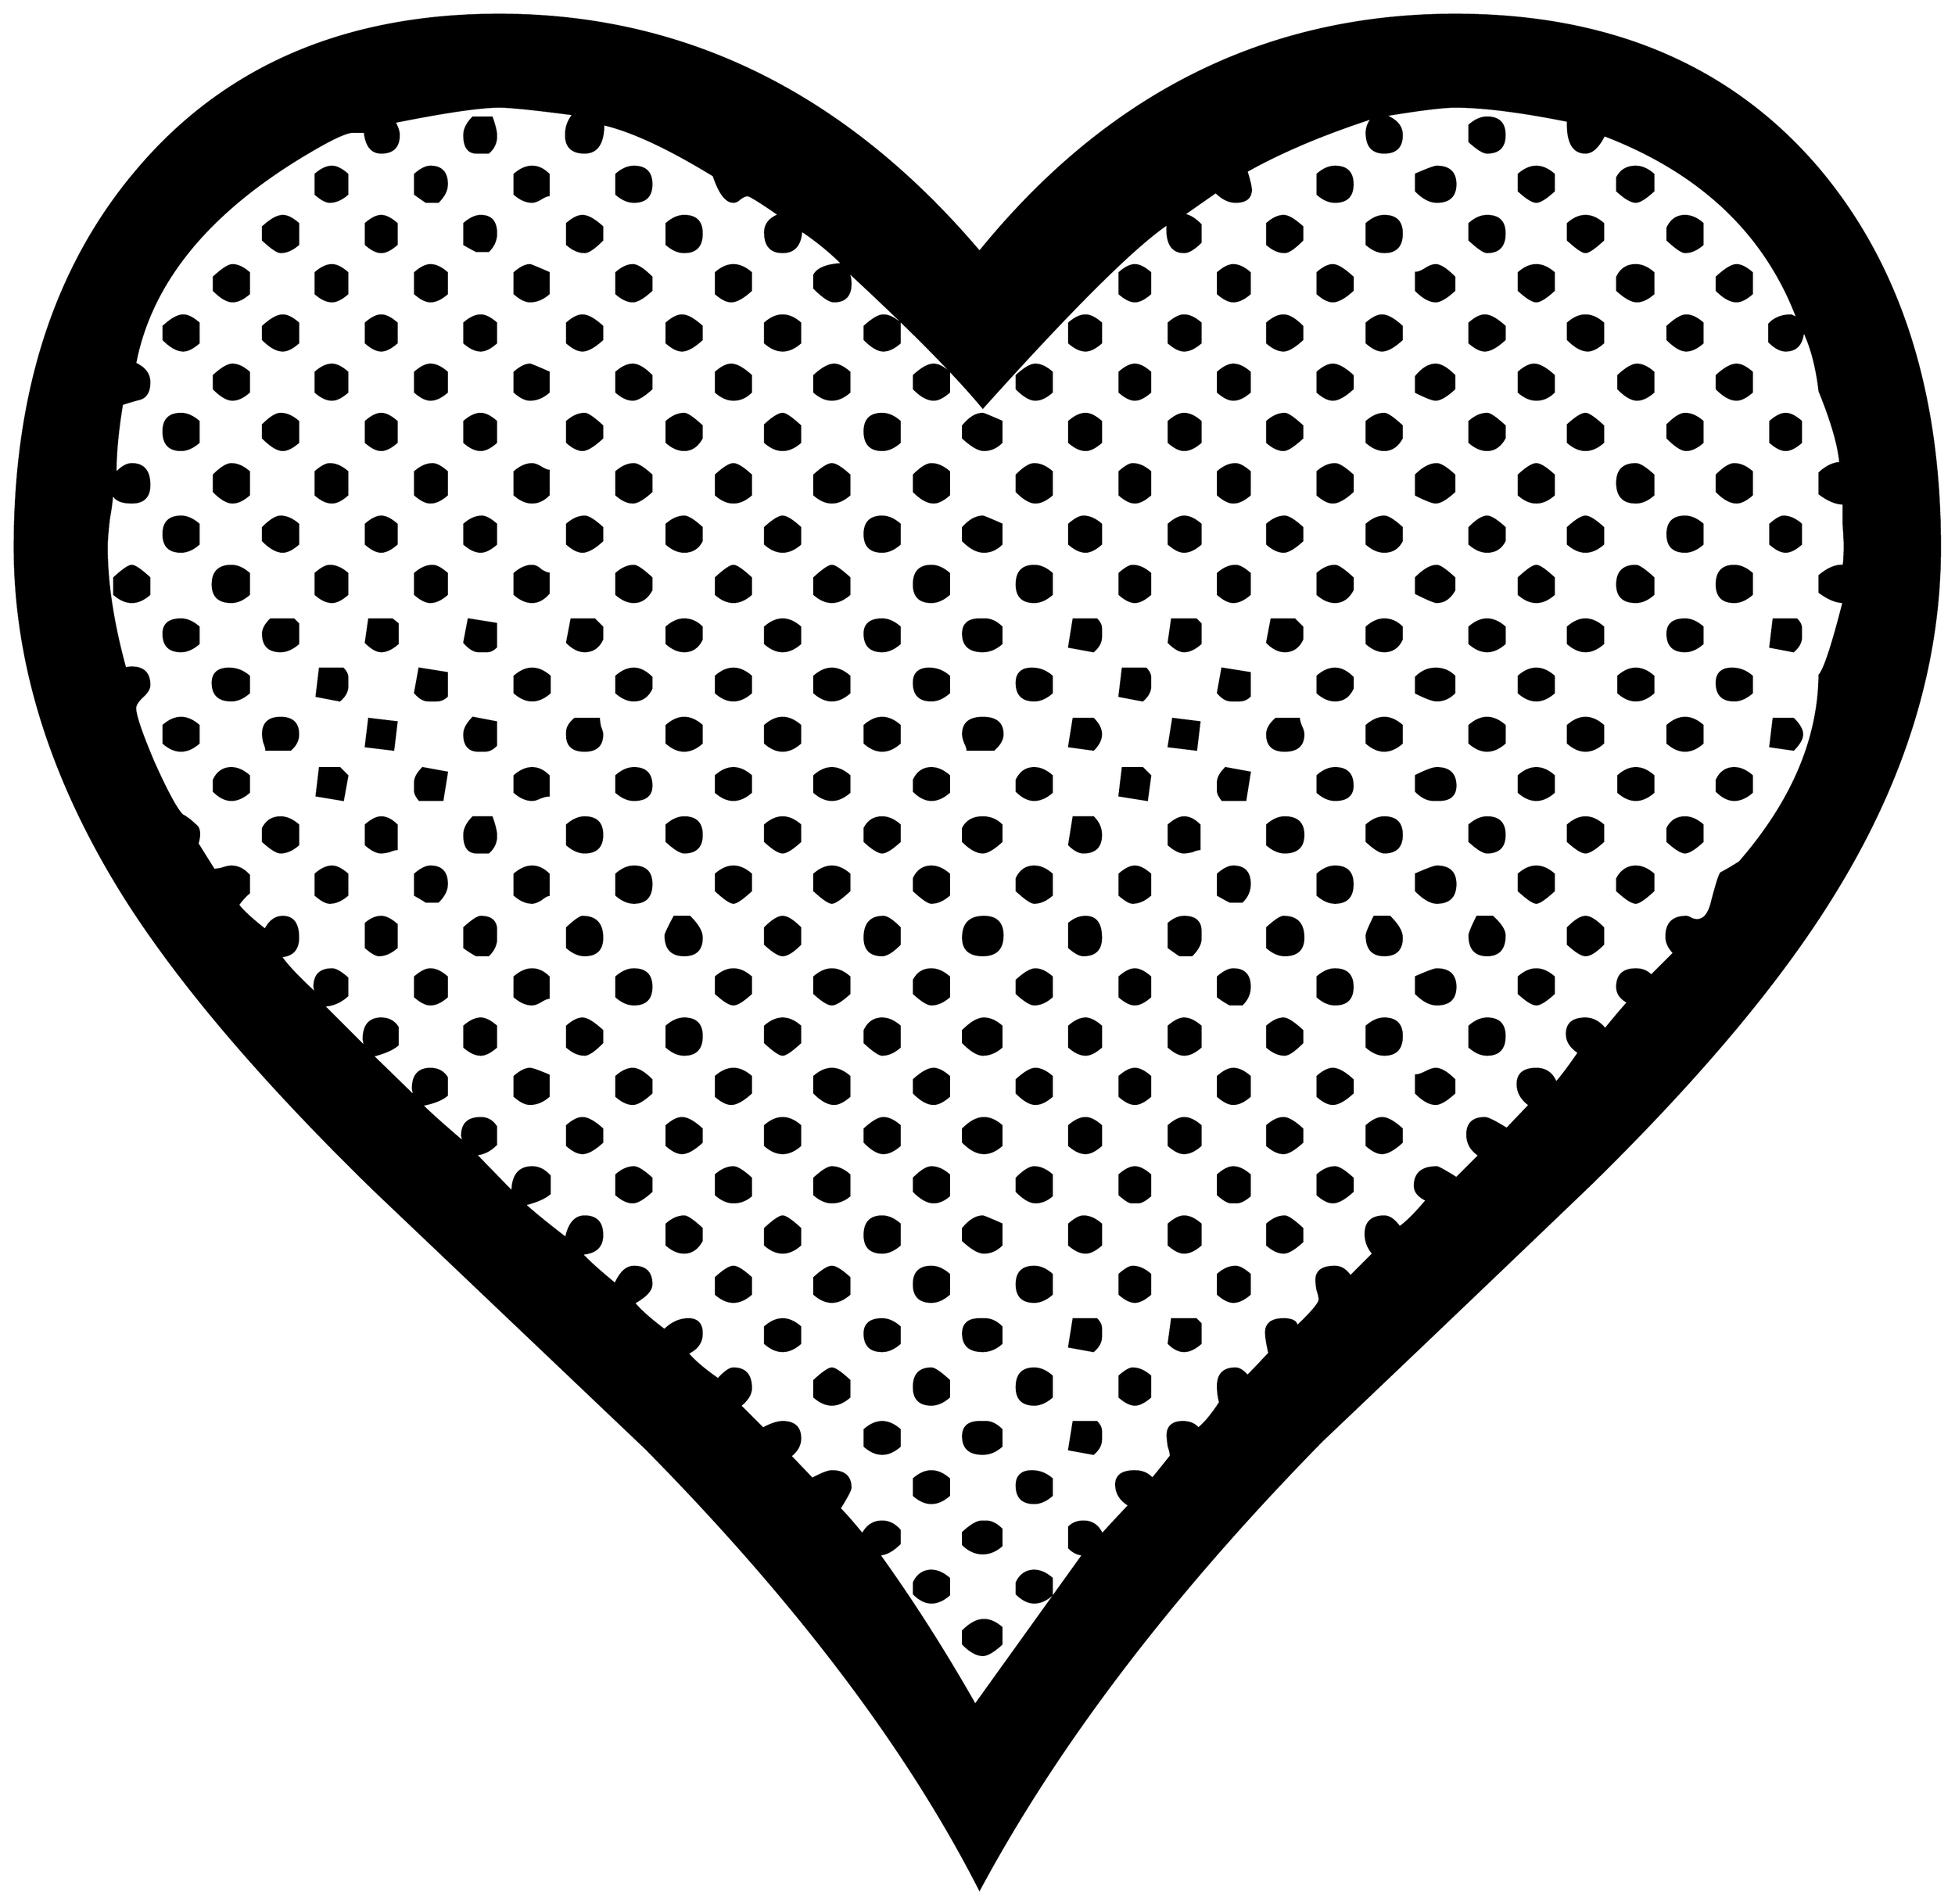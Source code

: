 


\begin{tikzpicture}[y=0.80pt, x=0.80pt, yscale=-1.0, xscale=1.0, inner sep=0pt, outer sep=0pt]
\begin{scope}[shift={(100.0,1665.0)},nonzero rule]
  \path[draw=.,fill=.,line width=1.600pt] (1842.0,-911.0) ..
    controls (1842.0,-804.333) and (1809.667,-698.667) ..
    (1745.0,-594.0) .. controls (1696.333,-514.667) and
    (1622.0,-426.0) .. (1522.0,-328.0) .. controls
    (1440.667,-250.0) and (1359.0,-172.0) .. (1277.0,-94.0) ..
    controls (1140.333,45.333) and (1036.0,182.0) .. (964.0,316.0)
    .. controls (898.0,186.667) and (796.333,52.333) .. (659.0,-87.0)
    .. controls (576.333,-165.667) and (493.667,-244.333) ..
    (411.0,-323.0) .. controls (308.333,-423.0) and (232.0,-512.667)
    .. (182.0,-592.0) .. controls (115.333,-698.667) and
    (82.0,-805.0) .. (82.0,-911.0) .. controls (82.0,-1053.667)
    and (119.667,-1169.0) .. (195.0,-1257.0) .. controls
    (275.0,-1351.0) and (385.0,-1398.0) .. (525.0,-1398.0) ..
    controls (695.0,-1398.0) and (841.333,-1325.667) ..
    (964.0,-1181.0) .. controls (1081.333,-1325.667) and
    (1226.333,-1398.0) .. (1399.0,-1398.0) .. controls
    (1539.667,-1398.0) and (1650.0,-1351.333) .. (1730.0,-1258.0) ..
    controls (1804.667,-1170.0) and (1842.0,-1054.333) ..
    (1842.0,-911.0) -- cycle(1755.0,-913.0) .. controls
    (1755.0,-917.0) and (1754.667,-923.333) .. (1754.0,-932.0) ..
    controls (1754.0,-940.0) and (1754.0,-946.333) ..
    (1754.0,-951.0) .. controls (1747.333,-951.0) and
    (1740.0,-954.0) .. (1732.0,-960.0) -- (1732.0,-979.0) ..
    controls (1738.667,-985.0) and (1745.0,-988.0) ..
    (1751.0,-988.0) .. controls (1749.667,-1004.0) and
    (1743.333,-1026.0) .. (1732.0,-1054.0) .. controls
    (1729.333,-1076.667) and (1724.333,-1095.333) .. (1717.0,-1110.0) ..
    controls (1716.333,-1097.333) and (1711.0,-1091.0) ..
    (1701.0,-1091.0) .. controls (1696.333,-1091.0) and
    (1691.333,-1093.667) .. (1686.0,-1099.0) -- (1686.0,-1115.0) ..
    controls (1686.667,-1115.667) and (1687.333,-1116.333) ..
    (1688.0,-1117.0) .. controls (1692.667,-1121.0) and
    (1698.667,-1123.0) .. (1706.0,-1123.0) -- (1712.0,-1120.0) ..
    controls (1682.667,-1198.0) and (1623.667,-1254.0) ..
    (1535.0,-1288.0) .. controls (1529.667,-1277.333) and
    (1524.0,-1272.0) .. (1518.0,-1272.0) .. controls
    (1506.667,-1272.0) and (1501.333,-1281.667) .. (1502.0,-1301.0) ..
    controls (1458.667,-1309.667) and (1424.333,-1314.0) ..
    (1399.0,-1314.0) .. controls (1387.667,-1314.0) and
    (1366.0,-1311.333) .. (1334.0,-1306.0) .. controls
    (1344.667,-1302.0) and (1350.0,-1296.0) .. (1350.0,-1288.0) ..
    controls (1350.0,-1277.333) and (1344.667,-1272.0) ..
    (1334.0,-1272.0) .. controls (1323.333,-1272.0) and
    (1318.0,-1278.0) .. (1318.0,-1290.0) .. controls
    (1318.0,-1295.333) and (1320.0,-1300.0) .. (1324.0,-1304.0) ..
    controls (1278.667,-1289.333) and (1240.0,-1273.0) ..
    (1208.0,-1255.0) .. controls (1210.667,-1246.333) and
    (1212.0,-1240.667) .. (1212.0,-1238.0) .. controls
    (1212.0,-1230.667) and (1207.333,-1227.0) .. (1198.0,-1227.0) ..
    controls (1192.0,-1227.0) and (1186.0,-1230.0) ..
    (1180.0,-1236.0) .. controls (1173.333,-1231.333) and
    (1163.333,-1224.333) .. (1150.0,-1215.0) .. controls
    (1154.667,-1215.0) and (1160.0,-1212.0) .. (1166.0,-1206.0) --
    (1166.0,-1190.0) .. controls (1160.0,-1184.0) and
    (1155.0,-1181.0) .. (1151.0,-1181.0) .. controls
    (1139.667,-1181.0) and (1134.667,-1189.667) .. (1136.0,-1207.0) ..
    controls (1105.333,-1186.333) and (1049.0,-1130.333) ..
    (967.0,-1039.0) .. controls (941.0,-1070.333) and
    (898.333,-1113.333) .. (839.0,-1168.0) .. controls
    (843.667,-1164.667) and (846.0,-1159.333) .. (846.0,-1152.0) ..
    controls (846.0,-1141.333) and (841.0,-1136.0) ..
    (831.0,-1136.0) .. controls (827.0,-1136.0) and
    (821.0,-1140.0) .. (813.0,-1148.0) -- (813.0,-1160.0) ..
    controls (816.333,-1166.0) and (825.0,-1169.333) ..
    (839.0,-1170.0) .. controls (827.667,-1181.333) and
    (815.0,-1191.667) .. (801.0,-1201.0) .. controls
    (800.333,-1187.667) and (794.667,-1181.0) .. (784.0,-1181.0) ..
    controls (773.333,-1181.0) and (768.0,-1187.0) ..
    (768.0,-1199.0) .. controls (768.0,-1206.333) and
    (772.333,-1211.667) .. (781.0,-1215.0) .. controls
    (763.667,-1227.0) and (754.0,-1233.0) .. (752.0,-1233.0) ..
    controls (750.0,-1233.0) and (747.667,-1232.0) ..
    (745.0,-1230.0) .. controls (743.0,-1228.0) and
    (741.0,-1227.0) .. (739.0,-1227.0) .. controls
    (732.333,-1227.0) and (726.333,-1235.0) .. (721.0,-1251.0) ..
    controls (679.667,-1276.333) and (646.0,-1292.0) ..
    (620.0,-1298.0) .. controls (620.0,-1280.667) and
    (614.333,-1272.0) .. (603.0,-1272.0) .. controls
    (591.667,-1272.0) and (586.0,-1277.333) .. (586.0,-1288.0) ..
    controls (586.0,-1295.333) and (588.333,-1301.667) ..
    (593.0,-1307.0) .. controls (557.667,-1311.667) and
    (535.0,-1314.0) .. (525.0,-1314.0) .. controls
    (507.667,-1314.0) and (475.667,-1309.333) .. (429.0,-1300.0) ..
    controls (431.667,-1295.333) and (433.0,-1291.333) ..
    (433.0,-1288.0) .. controls (433.0,-1277.333) and
    (427.667,-1272.0) .. (417.0,-1272.0) .. controls
    (408.333,-1272.0) and (403.333,-1278.333) .. (402.0,-1291.0) --
    (391.0,-1291.0) .. controls (385.667,-1291.0) and
    (374.333,-1286.0) .. (357.0,-1276.0) .. controls
    (261.667,-1221.333) and (206.667,-1155.667) .. (192.0,-1079.0) ..
    controls (200.667,-1075.0) and (205.0,-1069.333) ..
    (205.0,-1062.0) .. controls (205.0,-1054.0) and
    (202.333,-1049.0) .. (197.0,-1047.0) .. controls
    (191.667,-1045.667) and (186.0,-1044.0) .. (180.0,-1042.0) ..
    controls (176.0,-1018.0) and (174.0,-996.667) ..
    (174.0,-978.0) .. controls (179.333,-984.0) and (184.333,-987.0)
    .. (189.0,-987.0) .. controls (199.667,-987.0) and
    (205.0,-980.667) .. (205.0,-968.0) .. controls (205.0,-957.333)
    and (199.667,-952.0) .. (189.0,-952.0) .. controls
    (178.333,-952.0) and (172.333,-955.333) .. (171.0,-962.0) ..
    controls (171.0,-956.667) and (170.0,-948.333) .. (168.0,-937.0)
    .. controls (166.667,-925.667) and (166.0,-917.0) ..
    (166.0,-911.0) .. controls (166.0,-878.333) and (171.667,-841.333)
    .. (183.0,-800.0) .. controls (184.333,-800.667) and
    (186.333,-801.0) .. (189.0,-801.0) .. controls (199.667,-801.0)
    and (205.0,-795.667) .. (205.0,-785.0) .. controls
    (205.0,-781.667) and (202.667,-778.0) .. (198.0,-774.0) ..
    controls (194.0,-770.0) and (192.0,-766.667) .. (192.0,-764.0)
    .. controls (192.0,-757.333) and (197.667,-740.667) ..
    (209.0,-714.0) .. controls (221.0,-687.333) and (229.667,-671.333)
    .. (235.0,-666.0) .. controls (239.0,-664.0) and
    (243.667,-660.333) .. (249.0,-655.0) .. controls (251.0,-651.667)
    and (251.0,-646.667) .. (249.0,-640.0) .. controls
    (252.333,-634.667) and (257.333,-626.667) .. (264.0,-616.0) ..
    controls (265.333,-616.0) and (267.667,-616.333) .. (271.0,-617.0)
    .. controls (275.0,-618.333) and (278.0,-619.0) ..
    (280.0,-619.0) .. controls (286.0,-619.0) and (291.333,-616.333)
    .. (296.0,-611.0) -- (296.0,-595.0) .. controls
    (293.333,-593.0) and (290.0,-589.333) .. (286.0,-584.0) ..
    controls (290.667,-578.0) and (299.0,-570.333) .. (311.0,-561.0)
    .. controls (315.0,-569.0) and (320.333,-573.0) ..
    (327.0,-573.0) .. controls (336.333,-573.0) and (341.0,-566.667)
    .. (341.0,-554.0) .. controls (341.0,-543.333) and
    (335.667,-537.667) .. (325.0,-537.0) .. controls (330.333,-529.0)
    and (341.0,-517.667) .. (357.0,-503.0) .. controls
    (357.0,-504.333) and (356.667,-506.333) .. (356.0,-509.0) ..
    controls (356.0,-519.667) and (361.333,-525.0) .. (372.0,-525.0)
    .. controls (375.333,-525.0) and (380.0,-522.333) ..
    (386.0,-517.0) -- (386.0,-501.0) .. controls (379.333,-495.0)
    and (372.0,-492.0) .. (364.0,-492.0) -- (402.0,-454.0) ..
    controls (402.0,-455.333) and (401.667,-457.667) .. (401.0,-461.0)
    .. controls (401.0,-473.667) and (406.333,-480.0) ..
    (417.0,-480.0) .. controls (423.667,-480.0) and (428.667,-477.333)
    .. (432.0,-472.0) -- (432.0,-456.0) .. controls
    (427.333,-452.0) and (419.667,-448.667) .. (409.0,-446.0) --
    (447.0,-409.0) .. controls (447.0,-410.333) and (446.667,-412.667)
    .. (446.0,-416.0) .. controls (446.0,-428.0) and
    (451.333,-434.0) .. (462.0,-434.0) .. controls (468.667,-434.0)
    and (473.667,-431.333) .. (477.0,-426.0) -- (477.0,-410.0) ..
    controls (472.333,-406.0) and (464.667,-403.0) .. (454.0,-401.0)
    .. controls (462.0,-393.0) and (474.667,-381.667) ..
    (492.0,-367.0) .. controls (492.0,-368.333) and (491.667,-370.333)
    .. (491.0,-373.0) .. controls (491.0,-383.667) and
    (496.667,-389.0) .. (508.0,-389.0) .. controls (514.0,-389.0)
    and (518.667,-386.333) .. (522.0,-381.0) -- (522.0,-365.0) ..
    controls (516.0,-359.0) and (509.667,-356.0) .. (503.0,-356.0)
    -- (537.0,-321.0) .. controls (537.0,-336.333) and
    (543.0,-344.0) .. (555.0,-344.0) .. controls (561.0,-344.0)
    and (566.333,-341.333) .. (571.0,-336.0) -- (571.0,-320.0) ..
    controls (566.333,-316.0) and (558.667,-312.667) .. (548.0,-310.0)
    .. controls (556.0,-302.667) and (568.667,-292.333) ..
    (586.0,-279.0) .. controls (588.667,-292.333) and (594.333,-299.0)
    .. (603.0,-299.0) .. controls (613.667,-299.0) and
    (619.0,-293.333) .. (619.0,-282.0) .. controls (619.0,-271.333)
    and (612.667,-265.667) .. (600.0,-265.0) .. controls
    (606.0,-258.333) and (616.333,-249.0) .. (631.0,-237.0) ..
    controls (635.667,-247.667) and (641.333,-253.0) .. (648.0,-253.0)
    .. controls (658.667,-253.0) and (664.0,-247.667) ..
    (664.0,-237.0) .. controls (664.0,-231.667) and (658.667,-226.0)
    .. (648.0,-220.0) .. controls (653.333,-213.333) and
    (662.667,-205.0) .. (676.0,-195.0) .. controls (682.667,-201.667)
    and (690.0,-205.0) .. (698.0,-205.0) .. controls
    (706.0,-205.0) and (710.0,-200.667) .. (710.0,-192.0) ..
    controls (710.0,-184.0) and (705.667,-178.0) .. (697.0,-174.0)
    .. controls (702.333,-167.333) and (711.667,-159.333) ..
    (725.0,-150.0) .. controls (731.0,-156.667) and (735.667,-160.0)
    .. (739.0,-160.0) .. controls (749.667,-160.0) and
    (755.0,-154.0) .. (755.0,-142.0) .. controls (755.0,-136.667)
    and (751.667,-131.333) .. (745.0,-126.0) -- (766.0,-105.0) ..
    controls (773.333,-109.0) and (779.333,-111.0) .. (784.0,-111.0)
    .. controls (794.667,-111.0) and (800.0,-106.0) ..
    (800.0,-96.0) .. controls (800.0,-90.0) and (797.0,-84.667) ..
    (791.0,-80.0) -- (811.0,-59.0) .. controls (819.667,-63.667) and
    (825.667,-66.0) .. (829.0,-66.0) .. controls (840.333,-66.0) and
    (846.0,-61.0) .. (846.0,-51.0) .. controls (846.0,-49.0) and
    (842.667,-42.667) .. (836.0,-32.0) .. controls (841.333,-26.667) and
    (848.333,-18.667) .. (857.0,-8.0) .. controls (861.0,-16.0) and
    (867.0,-20.0) .. (875.0,-20.0) .. controls (881.0,-20.0) and
    (886.333,-17.333) .. (891.0,-12.0) -- (891.0,0.0) .. controls
    (884.333,6.667) and (878.0,10.0) .. (872.0,10.0) .. controls
    (902.667,52.667) and (932.0,98.667) .. (960.0,148.0) --
    (1059.0,10.0) .. controls (1054.333,10.0) and (1050.0,8.0) ..
    (1046.0,4.0) -- (1046.0,-15.0) .. controls (1049.333,-18.333)
    and (1053.667,-20.0) .. (1059.0,-20.0) .. controls
    (1067.0,-20.0) and (1072.667,-16.0) .. (1076.0,-8.0) ..
    controls (1081.333,-14.0) and (1089.667,-23.0) .. (1101.0,-35.0)
    .. controls (1093.0,-39.667) and (1089.0,-46.0) ..
    (1089.0,-54.0) .. controls (1089.0,-62.0) and (1094.667,-66.0)
    .. (1106.0,-66.0) .. controls (1112.667,-66.0) and
    (1118.0,-63.667) .. (1122.0,-59.0) .. controls (1126.0,-63.667)
    and (1131.667,-70.667) .. (1139.0,-80.0) .. controls
    (1139.0,-82.0) and (1138.333,-85.0) .. (1137.0,-89.0) ..
    controls (1136.333,-93.667) and (1136.0,-97.0) .. (1136.0,-99.0)
    .. controls (1136.0,-107.0) and (1140.667,-111.0) ..
    (1150.0,-111.0) .. controls (1156.0,-111.0) and
    (1160.667,-109.0) .. (1164.0,-105.0) .. controls
    (1170.0,-109.667) and (1176.667,-117.667) .. (1184.0,-129.0) ..
    controls (1182.667,-133.667) and (1182.0,-138.667) ..
    (1182.0,-144.0) .. controls (1182.0,-154.667) and
    (1187.333,-160.0) .. (1198.0,-160.0) .. controls
    (1201.333,-160.0) and (1205.0,-157.667) .. (1209.0,-153.0) ..
    controls (1213.667,-157.667) and (1220.333,-164.667) ..
    (1229.0,-174.0) .. controls (1227.0,-182.667) and
    (1226.0,-189.0) .. (1226.0,-193.0) .. controls
    (1226.0,-201.0) and (1231.333,-205.0) .. (1242.0,-205.0) ..
    controls (1250.0,-205.0) and (1254.0,-202.667) ..
    (1254.0,-198.0) .. controls (1268.0,-211.333) and
    (1275.0,-219.667) .. (1275.0,-223.0) .. controls
    (1275.0,-225.0) and (1274.333,-228.0) .. (1273.0,-232.0) ..
    controls (1272.333,-236.0) and (1272.0,-239.0) ..
    (1272.0,-241.0) .. controls (1272.0,-249.0) and
    (1277.667,-253.0) .. (1289.0,-253.0) .. controls
    (1294.333,-253.0) and (1299.0,-250.0) .. (1303.0,-244.0) --
    (1324.0,-265.0) .. controls (1319.333,-270.333) and
    (1317.0,-276.333) .. (1317.0,-283.0) .. controls
    (1317.0,-293.667) and (1322.667,-299.0) .. (1334.0,-299.0) ..
    controls (1338.667,-299.0) and (1343.333,-295.667) ..
    (1348.0,-289.0) .. controls (1354.667,-293.667) and
    (1363.0,-302.0) .. (1373.0,-314.0) .. controls
    (1365.667,-317.333) and (1362.0,-321.667) .. (1362.0,-327.0) ..
    controls (1362.0,-338.333) and (1368.667,-344.0) ..
    (1382.0,-344.0) .. controls (1383.333,-344.0) and
    (1389.333,-340.667) .. (1400.0,-334.0) -- (1421.0,-355.0) ..
    controls (1413.667,-359.667) and (1410.0,-366.0) ..
    (1410.0,-374.0) .. controls (1410.0,-384.0) and
    (1415.333,-389.0) .. (1426.0,-389.0) .. controls
    (1428.667,-389.0) and (1435.333,-385.667) .. (1446.0,-379.0) --
    (1467.0,-401.0) .. controls (1459.667,-406.333) and
    (1456.0,-412.667) .. (1456.0,-420.0) .. controls
    (1456.0,-429.333) and (1461.667,-434.0) .. (1473.0,-434.0) ..
    controls (1481.667,-434.0) and (1487.667,-429.667) ..
    (1491.0,-421.0) .. controls (1496.333,-427.0) and
    (1503.333,-436.333) .. (1512.0,-449.0) .. controls
    (1504.667,-453.667) and (1501.0,-459.333) .. (1501.0,-466.0) ..
    controls (1501.0,-475.333) and (1506.667,-480.0) ..
    (1518.0,-480.0) .. controls (1524.667,-480.0) and
    (1530.667,-476.667) .. (1536.0,-470.0) .. controls
    (1540.667,-476.0) and (1547.667,-484.333) .. (1557.0,-495.0) ..
    controls (1550.333,-498.333) and (1547.0,-503.0) ..
    (1547.0,-509.0) .. controls (1547.0,-519.667) and
    (1552.667,-525.0) .. (1564.0,-525.0) .. controls
    (1570.0,-525.0) and (1574.667,-523.0) .. (1578.0,-519.0) --
    (1599.0,-540.0) .. controls (1594.333,-544.667) and
    (1592.0,-549.667) .. (1592.0,-555.0) .. controls
    (1592.0,-567.0) and (1598.0,-573.0) .. (1610.0,-573.0) ..
    controls (1611.333,-573.0) and (1613.0,-572.333) ..
    (1615.0,-571.0) .. controls (1617.0,-570.333) and
    (1618.667,-570.0) .. (1620.0,-570.0) .. controls
    (1626.667,-570.0) and (1631.333,-576.0) .. (1634.0,-588.0) ..
    controls (1638.0,-603.333) and (1640.667,-611.667) ..
    (1642.0,-613.0) .. controls (1646.0,-615.0) and
    (1651.667,-618.333) .. (1659.0,-623.0) .. controls
    (1707.0,-678.333) and (1731.333,-735.333) .. (1732.0,-794.0) ..
    controls (1736.667,-799.333) and (1744.0,-821.667) ..
    (1754.0,-861.0) .. controls (1747.333,-861.0) and
    (1740.0,-864.0) .. (1732.0,-870.0) -- (1732.0,-885.0) ..
    controls (1740.0,-891.667) and (1747.333,-894.667) ..
    (1754.0,-894.0) .. controls (1754.667,-898.0) and
    (1755.0,-904.333) .. (1755.0,-913.0) -- cycle(1580.0,-1237.0)
    .. controls (1572.667,-1230.333) and (1567.333,-1227.0) ..
    (1564.0,-1227.0) .. controls (1560.0,-1227.0) and
    (1554.333,-1230.333) .. (1547.0,-1237.0) -- (1547.0,-1249.0) ..
    controls (1550.333,-1255.667) and (1556.0,-1259.0) ..
    (1564.0,-1259.0) .. controls (1569.333,-1259.0) and
    (1574.667,-1256.667) .. (1580.0,-1252.0) -- (1580.0,-1237.0) --
    cycle(1625.0,-1188.0) .. controls (1619.667,-1183.333) and
    (1614.333,-1181.0) .. (1609.0,-1181.0) .. controls
    (1606.333,-1181.0) and (1601.0,-1184.667) .. (1593.0,-1192.0) --
    (1593.0,-1203.0) .. controls (1596.333,-1210.333) and
    (1601.667,-1214.0) .. (1609.0,-1214.0) .. controls
    (1614.333,-1214.0) and (1619.667,-1211.667) .. (1625.0,-1207.0) --
    (1625.0,-1188.0) -- cycle(1670.0,-1143.0) .. controls
    (1664.667,-1138.333) and (1660.0,-1136.0) .. (1656.0,-1136.0) ..
    controls (1650.667,-1136.0) and (1644.667,-1139.333) ..
    (1638.0,-1146.0) -- (1638.0,-1158.0) .. controls
    (1646.0,-1165.333) and (1652.0,-1169.0) .. (1656.0,-1169.0) ..
    controls (1660.0,-1169.0) and (1664.667,-1166.667) ..
    (1670.0,-1162.0) -- (1670.0,-1143.0) --
    cycle(1715.0,-1007.0) .. controls (1709.667,-1002.333) and
    (1705.0,-1000.0) .. (1701.0,-1000.0) .. controls
    (1697.0,-1000.0) and (1692.333,-1002.333) .. (1687.0,-1007.0) --
    (1687.0,-1026.0) .. controls (1692.333,-1030.667) and
    (1697.0,-1033.0) .. (1701.0,-1033.0) .. controls
    (1705.0,-1033.0) and (1709.667,-1030.667) .. (1715.0,-1026.0) --
    (1715.0,-1007.0) -- cycle(1444.0,-1288.0) .. controls
    (1444.0,-1277.333) and (1438.667,-1272.0) .. (1428.0,-1272.0) ..
    controls (1424.667,-1272.0) and (1419.333,-1275.333) ..
    (1412.0,-1282.0) -- (1412.0,-1297.0) .. controls
    (1417.333,-1301.667) and (1422.667,-1304.0) .. (1428.0,-1304.0) ..
    controls (1438.667,-1304.0) and (1444.0,-1298.667) ..
    (1444.0,-1288.0) -- cycle(1489.0,-1237.0) .. controls
    (1481.667,-1230.333) and (1476.333,-1227.0) .. (1473.0,-1227.0) ..
    controls (1469.667,-1227.0) and (1464.333,-1230.333) ..
    (1457.0,-1237.0) -- (1457.0,-1252.0) .. controls
    (1462.333,-1256.667) and (1467.667,-1259.0) .. (1473.0,-1259.0) ..
    controls (1478.333,-1259.0) and (1483.667,-1256.667) ..
    (1489.0,-1252.0) -- (1489.0,-1237.0) --
    cycle(1580.0,-1143.0) .. controls (1574.667,-1138.333) and
    (1569.667,-1136.0) .. (1565.0,-1136.0) .. controls
    (1560.333,-1136.0) and (1554.333,-1139.333) .. (1547.0,-1146.0) --
    (1547.0,-1158.0) .. controls (1550.333,-1165.333) and
    (1556.0,-1169.0) .. (1564.0,-1169.0) .. controls
    (1569.333,-1169.0) and (1574.667,-1166.667) .. (1580.0,-1162.0) --
    (1580.0,-1143.0) -- cycle(1625.0,-1098.0) .. controls
    (1619.667,-1093.333) and (1614.667,-1091.0) .. (1610.0,-1091.0) ..
    controls (1605.333,-1091.0) and (1599.667,-1094.333) ..
    (1593.0,-1101.0) -- (1593.0,-1113.0) .. controls
    (1600.333,-1119.667) and (1606.0,-1123.0) .. (1610.0,-1123.0) ..
    controls (1614.667,-1123.0) and (1619.667,-1120.667) ..
    (1625.0,-1116.0) -- (1625.0,-1098.0) --
    cycle(1670.0,-1053.0) .. controls (1664.667,-1048.333) and
    (1660.0,-1046.0) .. (1656.0,-1046.0) .. controls
    (1650.667,-1046.0) and (1644.667,-1049.333) .. (1638.0,-1056.0) --
    (1638.0,-1068.0) .. controls (1645.333,-1074.667) and
    (1651.333,-1078.0) .. (1656.0,-1078.0) .. controls
    (1660.0,-1078.0) and (1664.667,-1075.667) .. (1670.0,-1071.0) --
    (1670.0,-1053.0) -- cycle(1534.0,-1192.0) .. controls
    (1526.0,-1184.667) and (1520.667,-1181.0) .. (1518.0,-1181.0) ..
    controls (1515.333,-1181.0) and (1510.0,-1184.667) ..
    (1502.0,-1192.0) -- (1502.0,-1207.0) .. controls
    (1507.333,-1211.667) and (1512.667,-1214.0) .. (1518.0,-1214.0) ..
    controls (1523.333,-1214.0) and (1528.667,-1211.667) ..
    (1534.0,-1207.0) -- (1534.0,-1192.0) --
    cycle(1580.0,-1053.0) .. controls (1574.667,-1048.333) and
    (1569.667,-1046.0) .. (1565.0,-1046.0) .. controls
    (1560.333,-1046.0) and (1554.667,-1049.333) .. (1548.0,-1056.0) --
    (1548.0,-1068.0) .. controls (1555.333,-1074.667) and
    (1561.0,-1078.0) .. (1565.0,-1078.0) .. controls
    (1569.667,-1078.0) and (1574.667,-1075.667) .. (1580.0,-1071.0) --
    (1580.0,-1053.0) -- cycle(1444.0,-1198.0) .. controls
    (1444.0,-1186.667) and (1438.667,-1181.0) .. (1428.0,-1181.0) ..
    controls (1425.333,-1181.0) and (1420.0,-1184.667) ..
    (1412.0,-1192.0) -- (1412.0,-1207.0) .. controls
    (1417.333,-1211.667) and (1422.667,-1214.0) .. (1428.0,-1214.0) ..
    controls (1438.667,-1214.0) and (1444.0,-1208.667) ..
    (1444.0,-1198.0) -- cycle(1489.0,-1146.0) .. controls
    (1481.667,-1139.333) and (1476.333,-1136.0) .. (1473.0,-1136.0) ..
    controls (1469.667,-1136.0) and (1464.333,-1139.333) ..
    (1457.0,-1146.0) -- (1457.0,-1162.0) .. controls
    (1462.333,-1166.667) and (1467.667,-1169.0) .. (1473.0,-1169.0) ..
    controls (1478.333,-1169.0) and (1483.667,-1166.667) ..
    (1489.0,-1162.0) -- (1489.0,-1146.0) --
    cycle(1625.0,-1007.0) .. controls (1619.667,-1002.333) and
    (1614.667,-1000.0) .. (1610.0,-1000.0) .. controls
    (1606.0,-1000.0) and (1600.333,-1003.667) .. (1593.0,-1011.0) --
    (1593.0,-1023.0) .. controls (1599.667,-1029.667) and
    (1605.0,-1033.0) .. (1609.0,-1033.0) .. controls
    (1614.333,-1033.0) and (1619.667,-1030.667) .. (1625.0,-1026.0) --
    (1625.0,-1007.0) -- cycle(1534.0,-1098.0) .. controls
    (1528.667,-1093.333) and (1524.0,-1091.0) .. (1520.0,-1091.0) ..
    controls (1514.667,-1091.0) and (1508.667,-1094.333) ..
    (1502.0,-1101.0) -- (1502.0,-1116.0) .. controls
    (1507.333,-1120.667) and (1512.667,-1123.0) .. (1518.0,-1123.0) ..
    controls (1523.333,-1123.0) and (1528.667,-1120.667) ..
    (1534.0,-1116.0) -- (1534.0,-1098.0) --
    cycle(1399.0,-1243.0) .. controls (1399.0,-1232.333) and
    (1393.333,-1227.0) .. (1382.0,-1227.0) .. controls
    (1376.0,-1227.0) and (1369.667,-1230.333) .. (1363.0,-1237.0) --
    (1363.0,-1252.0) .. controls (1373.667,-1256.667) and
    (1380.0,-1259.0) .. (1382.0,-1259.0) .. controls
    (1393.333,-1259.0) and (1399.0,-1253.667) .. (1399.0,-1243.0) --
    cycle(1715.0,-914.0) .. controls (1709.667,-909.333) and
    (1705.0,-907.0) .. (1701.0,-907.0) .. controls
    (1697.0,-907.0) and (1692.333,-909.333) .. (1687.0,-914.0) --
    (1687.0,-932.0) .. controls (1692.333,-936.667) and
    (1696.333,-939.0) .. (1699.0,-939.0) .. controls
    (1704.333,-939.0) and (1709.667,-936.667) .. (1715.0,-932.0) --
    (1715.0,-914.0) -- cycle(1670.0,-959.0) .. controls
    (1664.667,-954.333) and (1660.0,-952.0) .. (1656.0,-952.0) ..
    controls (1650.667,-952.0) and (1644.667,-955.333) ..
    (1638.0,-962.0) -- (1638.0,-977.0) .. controls
    (1644.667,-983.667) and (1650.0,-987.0) .. (1654.0,-987.0) ..
    controls (1659.333,-987.0) and (1664.667,-984.667) ..
    (1670.0,-980.0) -- (1670.0,-959.0) -- cycle(1444.0,-1101.0)
    .. controls (1436.667,-1094.333) and (1430.667,-1091.0) ..
    (1426.0,-1091.0) .. controls (1422.0,-1091.0) and
    (1417.333,-1093.333) .. (1412.0,-1098.0) -- (1412.0,-1116.0) ..
    controls (1417.333,-1120.667) and (1422.0,-1123.0) ..
    (1426.0,-1123.0) .. controls (1430.667,-1123.0) and
    (1436.667,-1119.667) .. (1444.0,-1113.0) -- (1444.0,-1101.0) --
    cycle(1489.0,-1053.0) .. controls (1484.333,-1048.333) and
    (1479.0,-1046.0) .. (1473.0,-1046.0) .. controls
    (1467.667,-1046.0) and (1462.333,-1048.333) .. (1457.0,-1053.0) --
    (1457.0,-1071.0) .. controls (1462.333,-1075.667) and
    (1467.0,-1078.0) .. (1471.0,-1078.0) .. controls
    (1475.667,-1078.0) and (1481.667,-1074.667) .. (1489.0,-1068.0) --
    (1489.0,-1053.0) -- cycle(1534.0,-1007.0) .. controls
    (1528.667,-1002.333) and (1523.333,-1000.0) .. (1518.0,-1000.0) ..
    controls (1512.667,-1000.0) and (1507.333,-1002.333) ..
    (1502.0,-1007.0) -- (1502.0,-1023.0) .. controls
    (1509.333,-1029.667) and (1514.667,-1033.0) .. (1518.0,-1033.0) ..
    controls (1520.667,-1033.0) and (1526.0,-1029.333) ..
    (1534.0,-1022.0) -- (1534.0,-1007.0) --
    cycle(1398.0,-1146.0) .. controls (1390.667,-1139.333) and
    (1385.0,-1136.0) .. (1381.0,-1136.0) .. controls
    (1375.667,-1136.0) and (1369.667,-1139.333) .. (1363.0,-1146.0) --
    (1363.0,-1162.0) .. controls (1365.0,-1162.0) and
    (1367.667,-1163.0) .. (1371.0,-1165.0) .. controls
    (1375.0,-1167.667) and (1378.333,-1169.0) .. (1381.0,-1169.0) ..
    controls (1385.0,-1169.0) and (1390.667,-1165.333) ..
    (1398.0,-1158.0) -- (1398.0,-1146.0) -- cycle(1580.0,-959.0)
    .. controls (1574.667,-954.333) and (1569.333,-952.0) ..
    (1564.0,-952.0) .. controls (1552.667,-952.0) and
    (1547.0,-958.0) .. (1547.0,-970.0) .. controls
    (1547.0,-981.333) and (1552.667,-987.0) .. (1564.0,-987.0) ..
    controls (1567.333,-987.0) and (1572.667,-983.667) ..
    (1580.0,-977.0) -- (1580.0,-959.0) -- cycle(1305.0,-1243.0)
    .. controls (1305.0,-1232.333) and (1299.667,-1227.0) ..
    (1289.0,-1227.0) .. controls (1283.667,-1227.0) and
    (1278.333,-1229.333) .. (1273.0,-1234.0) -- (1273.0,-1252.0) ..
    controls (1278.333,-1256.667) and (1283.667,-1259.0) ..
    (1289.0,-1259.0) .. controls (1299.667,-1259.0) and
    (1305.0,-1253.667) .. (1305.0,-1243.0) -- cycle(1625.0,-914.0)
    .. controls (1619.667,-909.333) and (1614.333,-907.0) ..
    (1609.0,-907.0) .. controls (1598.333,-907.0) and
    (1593.0,-912.333) .. (1593.0,-923.0) .. controls
    (1593.0,-933.667) and (1598.333,-939.0) .. (1609.0,-939.0) ..
    controls (1614.333,-939.0) and (1619.667,-936.667) ..
    (1625.0,-932.0) -- (1625.0,-914.0) -- cycle(1350.0,-1198.0)
    .. controls (1350.0,-1186.667) and (1344.667,-1181.0) ..
    (1334.0,-1181.0) .. controls (1328.667,-1181.0) and
    (1323.333,-1183.333) .. (1318.0,-1188.0) -- (1318.0,-1207.0) ..
    controls (1323.333,-1211.667) and (1328.667,-1214.0) ..
    (1334.0,-1214.0) .. controls (1344.667,-1214.0) and
    (1350.0,-1208.667) .. (1350.0,-1198.0) -- cycle(1670.0,-868.0)
    .. controls (1664.667,-863.333) and (1659.333,-861.0) ..
    (1654.0,-861.0) .. controls (1643.333,-861.0) and
    (1638.0,-866.333) .. (1638.0,-877.0) .. controls
    (1638.0,-888.333) and (1643.333,-894.0) .. (1654.0,-894.0) ..
    controls (1659.333,-894.0) and (1664.667,-891.667) ..
    (1670.0,-887.0) -- (1670.0,-868.0) -- cycle(1715.0,-829.0)
    .. controls (1715.0,-824.333) and (1712.667,-820.0) ..
    (1708.0,-816.0) -- (1687.0,-820.0) -- (1690.0,-845.0) --
    (1711.0,-845.0) .. controls (1713.667,-842.333) and
    (1715.0,-839.667) .. (1715.0,-837.0) -- (1715.0,-829.0) --
    cycle(1444.0,-1011.0) .. controls (1440.0,-1003.667) and
    (1434.667,-1000.0) .. (1428.0,-1000.0) .. controls
    (1422.667,-1000.0) and (1417.333,-1002.333) .. (1412.0,-1007.0) --
    (1412.0,-1026.0) .. controls (1417.333,-1030.667) and
    (1422.667,-1033.0) .. (1428.0,-1033.0) .. controls
    (1430.667,-1033.0) and (1436.0,-1029.333) .. (1444.0,-1022.0) --
    (1444.0,-1011.0) -- cycle(1398.0,-1056.0) .. controls
    (1390.667,-1049.333) and (1385.0,-1046.0) .. (1381.0,-1046.0) ..
    controls (1378.333,-1046.0) and (1372.333,-1048.333) ..
    (1363.0,-1053.0) -- (1363.0,-1067.0) .. controls
    (1369.0,-1074.333) and (1375.0,-1078.0) .. (1381.0,-1078.0) ..
    controls (1385.667,-1078.0) and (1391.333,-1074.667) ..
    (1398.0,-1068.0) -- (1398.0,-1056.0) -- cycle(1489.0,-959.0)
    .. controls (1483.667,-954.333) and (1478.333,-952.0) ..
    (1473.0,-952.0) .. controls (1467.667,-952.0) and
    (1462.333,-954.333) .. (1457.0,-959.0) -- (1457.0,-977.0) ..
    controls (1464.333,-983.667) and (1469.667,-987.0) ..
    (1473.0,-987.0) .. controls (1476.333,-987.0) and
    (1481.667,-983.667) .. (1489.0,-977.0) -- (1489.0,-959.0) --
    cycle(1305.0,-1146.0) .. controls (1297.667,-1139.333) and
    (1291.667,-1136.0) .. (1287.0,-1136.0) .. controls
    (1283.0,-1136.0) and (1278.333,-1138.333) .. (1273.0,-1143.0) --
    (1273.0,-1162.0) .. controls (1278.333,-1166.667) and
    (1283.0,-1169.0) .. (1287.0,-1169.0) .. controls
    (1291.0,-1169.0) and (1297.0,-1165.333) .. (1305.0,-1158.0) --
    (1305.0,-1146.0) -- cycle(1716.0,-740.0) .. controls
    (1716.0,-736.0) and (1713.333,-731.333) .. (1708.0,-726.0) --
    (1687.0,-729.0) -- (1690.0,-754.0) -- (1708.0,-754.0) ..
    controls (1713.333,-748.667) and (1716.0,-744.0) ..
    (1716.0,-740.0) -- cycle(1350.0,-1101.0) .. controls
    (1342.667,-1094.333) and (1336.667,-1091.0) .. (1332.0,-1091.0) ..
    controls (1328.0,-1091.0) and (1323.333,-1093.333) ..
    (1318.0,-1098.0) -- (1318.0,-1116.0) .. controls
    (1323.333,-1120.667) and (1328.0,-1123.0) .. (1332.0,-1123.0) ..
    controls (1336.667,-1123.0) and (1342.667,-1119.667) ..
    (1350.0,-1113.0) -- (1350.0,-1101.0) -- cycle(1534.0,-914.0)
    .. controls (1528.667,-909.333) and (1523.333,-907.0) ..
    (1518.0,-907.0) .. controls (1512.667,-907.0) and
    (1507.333,-909.333) .. (1502.0,-914.0) -- (1502.0,-929.0) ..
    controls (1509.333,-935.667) and (1514.667,-939.0) ..
    (1518.0,-939.0) .. controls (1521.333,-939.0) and
    (1526.667,-935.667) .. (1534.0,-929.0) -- (1534.0,-914.0) --
    cycle(1580.0,-868.0) .. controls (1574.667,-863.333) and
    (1569.333,-861.0) .. (1564.0,-861.0) .. controls
    (1552.667,-861.0) and (1547.0,-866.333) .. (1547.0,-877.0) ..
    controls (1547.0,-888.333) and (1552.667,-894.0) ..
    (1564.0,-894.0) .. controls (1566.667,-894.0) and
    (1572.0,-890.333) .. (1580.0,-883.0) -- (1580.0,-868.0) --
    cycle(1259.0,-1192.0) .. controls (1251.667,-1184.667) and
    (1246.333,-1181.0) .. (1243.0,-1181.0) .. controls
    (1237.667,-1181.0) and (1232.333,-1183.333) .. (1227.0,-1188.0) --
    (1227.0,-1207.0) .. controls (1232.333,-1211.667) and
    (1237.333,-1214.0) .. (1242.0,-1214.0) .. controls
    (1246.0,-1214.0) and (1251.667,-1210.667) .. (1259.0,-1204.0) --
    (1259.0,-1192.0) -- cycle(1625.0,-823.0) .. controls
    (1619.667,-818.333) and (1614.333,-816.0) .. (1609.0,-816.0) ..
    controls (1598.333,-816.0) and (1593.0,-821.333) ..
    (1593.0,-832.0) .. controls (1593.0,-840.667) and
    (1598.333,-845.0) .. (1609.0,-845.0) .. controls
    (1614.333,-845.0) and (1619.667,-842.667) .. (1625.0,-838.0) --
    (1625.0,-823.0) -- cycle(1670.0,-778.0) .. controls
    (1664.667,-773.333) and (1659.333,-771.0) .. (1654.0,-771.0) ..
    controls (1643.333,-771.0) and (1638.0,-776.333) ..
    (1638.0,-787.0) .. controls (1638.0,-795.667) and
    (1642.667,-800.0) .. (1652.0,-800.0) .. controls
    (1658.667,-800.0) and (1664.667,-797.667) .. (1670.0,-793.0) --
    (1670.0,-778.0) -- cycle(1305.0,-1056.0) .. controls
    (1297.667,-1049.333) and (1291.667,-1046.0) .. (1287.0,-1046.0) ..
    controls (1283.0,-1046.0) and (1278.333,-1048.333) ..
    (1273.0,-1053.0) -- (1273.0,-1071.0) .. controls
    (1278.333,-1075.667) and (1283.0,-1078.0) .. (1287.0,-1078.0) ..
    controls (1291.667,-1078.0) and (1297.667,-1074.667) ..
    (1305.0,-1068.0) -- (1305.0,-1056.0) -- cycle(1444.0,-917.0)
    .. controls (1440.667,-910.333) and (1435.333,-907.0) ..
    (1428.0,-907.0) .. controls (1422.667,-907.0) and
    (1417.333,-909.333) .. (1412.0,-914.0) -- (1412.0,-929.0) ..
    controls (1418.667,-935.667) and (1424.0,-939.0) ..
    (1428.0,-939.0) .. controls (1431.333,-939.0) and
    (1436.667,-935.667) .. (1444.0,-929.0) -- (1444.0,-917.0) --
    cycle(1350.0,-1011.0) .. controls (1346.0,-1003.667) and
    (1340.667,-1000.0) .. (1334.0,-1000.0) .. controls
    (1328.667,-1000.0) and (1323.333,-1002.333) .. (1318.0,-1007.0) --
    (1318.0,-1026.0) .. controls (1323.333,-1030.667) and
    (1328.667,-1033.0) .. (1334.0,-1033.0) .. controls
    (1336.667,-1033.0) and (1342.0,-1029.333) .. (1350.0,-1022.0) --
    (1350.0,-1011.0) -- cycle(1489.0,-868.0) .. controls
    (1483.667,-863.333) and (1478.333,-861.0) .. (1473.0,-861.0) ..
    controls (1467.667,-861.0) and (1462.333,-863.333) ..
    (1457.0,-868.0) -- (1457.0,-883.0) .. controls
    (1465.0,-890.333) and (1470.333,-894.0) .. (1473.0,-894.0) ..
    controls (1475.667,-894.0) and (1481.0,-890.333) ..
    (1489.0,-883.0) -- (1489.0,-868.0) -- cycle(1259.0,-1101.0)
    .. controls (1251.667,-1094.333) and (1246.0,-1091.0) ..
    (1242.0,-1091.0) .. controls (1237.333,-1091.0) and
    (1232.333,-1093.333) .. (1227.0,-1098.0) -- (1227.0,-1116.0) ..
    controls (1232.333,-1120.667) and (1237.333,-1123.0) ..
    (1242.0,-1123.0) .. controls (1246.667,-1123.0) and
    (1252.333,-1119.667) .. (1259.0,-1113.0) -- (1259.0,-1101.0) --
    cycle(1398.0,-962.0) .. controls (1390.667,-955.333) and
    (1385.0,-952.0) .. (1381.0,-952.0) .. controls
    (1378.333,-952.0) and (1372.333,-954.333) .. (1363.0,-959.0) --
    (1363.0,-977.0) .. controls (1369.667,-983.667) and
    (1376.0,-987.0) .. (1382.0,-987.0) .. controls
    (1385.333,-987.0) and (1390.667,-983.667) .. (1398.0,-977.0) --
    (1398.0,-962.0) -- cycle(1580.0,-778.0) .. controls
    (1574.667,-773.333) and (1569.333,-771.0) .. (1564.0,-771.0) ..
    controls (1558.667,-771.0) and (1553.333,-773.333) ..
    (1548.0,-778.0) -- (1548.0,-793.0) .. controls
    (1553.333,-797.667) and (1558.667,-800.0) .. (1564.0,-800.0) ..
    controls (1569.333,-800.0) and (1574.667,-797.667) ..
    (1580.0,-793.0) -- (1580.0,-778.0) -- cycle(1211.0,-1143.0)
    .. controls (1205.667,-1138.333) and (1200.667,-1136.0) ..
    (1196.0,-1136.0) .. controls (1192.0,-1136.0) and
    (1187.333,-1138.333) .. (1182.0,-1143.0) -- (1182.0,-1162.0) ..
    controls (1187.333,-1166.667) and (1192.0,-1169.0) ..
    (1196.0,-1169.0) .. controls (1200.667,-1169.0) and
    (1205.667,-1166.667) .. (1211.0,-1162.0) -- (1211.0,-1143.0) --
    cycle(1625.0,-732.0) .. controls (1619.667,-727.333) and
    (1614.333,-725.0) .. (1609.0,-725.0) .. controls
    (1603.667,-725.0) and (1598.333,-727.333) .. (1593.0,-732.0) --
    (1593.0,-748.0) .. controls (1598.333,-752.667) and
    (1603.667,-755.0) .. (1609.0,-755.0) .. controls
    (1614.333,-755.0) and (1619.667,-752.667) .. (1625.0,-748.0) --
    (1625.0,-732.0) -- cycle(1534.0,-823.0) .. controls
    (1528.667,-818.333) and (1523.333,-816.0) .. (1518.0,-816.0) ..
    controls (1512.667,-816.0) and (1507.333,-818.333) ..
    (1502.0,-823.0) -- (1502.0,-838.0) .. controls
    (1507.333,-842.667) and (1512.667,-845.0) .. (1518.0,-845.0) ..
    controls (1523.333,-845.0) and (1528.667,-842.667) ..
    (1534.0,-838.0) -- (1534.0,-823.0) -- cycle(1670.0,-687.0)
    .. controls (1664.667,-682.333) and (1659.333,-680.0) ..
    (1654.0,-680.0) .. controls (1648.667,-680.0) and
    (1643.333,-682.667) .. (1638.0,-688.0) -- (1638.0,-698.0) ..
    controls (1641.333,-705.333) and (1646.667,-709.0) ..
    (1654.0,-709.0) .. controls (1659.333,-709.0) and
    (1664.667,-706.667) .. (1670.0,-702.0) -- (1670.0,-687.0) --
    cycle(1259.0,-1011.0) .. controls (1251.0,-1003.667) and
    (1245.333,-1000.0) .. (1242.0,-1000.0) .. controls
    (1237.333,-1000.0) and (1232.333,-1002.333) .. (1227.0,-1007.0) --
    (1227.0,-1026.0) .. controls (1232.333,-1030.667) and
    (1237.667,-1033.0) .. (1243.0,-1033.0) .. controls
    (1245.667,-1033.0) and (1251.0,-1029.333) .. (1259.0,-1022.0) --
    (1259.0,-1011.0) -- cycle(1120.0,-1143.0) .. controls
    (1114.667,-1138.333) and (1110.0,-1136.0) .. (1106.0,-1136.0) ..
    controls (1102.0,-1136.0) and (1097.333,-1138.333) ..
    (1092.0,-1143.0) -- (1092.0,-1162.0) .. controls
    (1097.333,-1166.667) and (1102.0,-1169.0) .. (1106.0,-1169.0) ..
    controls (1110.0,-1169.0) and (1114.667,-1166.667) ..
    (1120.0,-1162.0) -- (1120.0,-1143.0) --
    cycle(1166.0,-1098.0) .. controls (1160.667,-1093.333) and
    (1155.667,-1091.0) .. (1151.0,-1091.0) .. controls
    (1147.0,-1091.0) and (1142.333,-1093.333) .. (1137.0,-1098.0) --
    (1137.0,-1116.0) .. controls (1142.333,-1120.667) and
    (1147.0,-1123.0) .. (1151.0,-1123.0) .. controls
    (1155.667,-1123.0) and (1160.667,-1120.667) .. (1166.0,-1116.0) --
    (1166.0,-1098.0) -- cycle(1211.0,-1053.0) .. controls
    (1205.667,-1048.333) and (1200.667,-1046.0) .. (1196.0,-1046.0) ..
    controls (1192.0,-1046.0) and (1187.333,-1048.333) ..
    (1182.0,-1053.0) -- (1182.0,-1071.0) .. controls
    (1187.333,-1075.667) and (1192.0,-1078.0) .. (1196.0,-1078.0) ..
    controls (1200.667,-1078.0) and (1205.667,-1075.667) ..
    (1211.0,-1071.0) -- (1211.0,-1053.0) -- cycle(1305.0,-962.0)
    .. controls (1297.667,-955.333) and (1291.667,-952.0) ..
    (1287.0,-952.0) .. controls (1283.0,-952.0) and
    (1278.333,-954.333) .. (1273.0,-959.0) -- (1273.0,-980.0) ..
    controls (1278.333,-984.667) and (1283.667,-987.0) ..
    (1289.0,-987.0) .. controls (1292.333,-987.0) and
    (1297.667,-983.667) .. (1305.0,-977.0) -- (1305.0,-962.0) --
    cycle(1444.0,-823.0) .. controls (1438.667,-818.333) and
    (1433.333,-816.0) .. (1428.0,-816.0) .. controls
    (1422.667,-816.0) and (1417.333,-818.333) .. (1412.0,-823.0) --
    (1412.0,-838.0) .. controls (1417.333,-842.667) and
    (1422.667,-845.0) .. (1428.0,-845.0) .. controls
    (1433.333,-845.0) and (1438.667,-842.667) .. (1444.0,-838.0) --
    (1444.0,-823.0) -- cycle(1489.0,-778.0) .. controls
    (1483.667,-773.333) and (1478.333,-771.0) .. (1473.0,-771.0) ..
    controls (1467.667,-771.0) and (1462.333,-773.333) ..
    (1457.0,-778.0) -- (1457.0,-793.0) .. controls
    (1462.333,-797.667) and (1467.667,-800.0) .. (1473.0,-800.0) ..
    controls (1478.333,-800.0) and (1483.667,-797.667) ..
    (1489.0,-793.0) -- (1489.0,-778.0) -- cycle(1580.0,-687.0)
    .. controls (1574.667,-682.333) and (1569.333,-680.0) ..
    (1564.0,-680.0) .. controls (1558.667,-680.0) and
    (1553.333,-682.333) .. (1548.0,-687.0) -- (1548.0,-702.0) ..
    controls (1553.333,-706.667) and (1558.667,-709.0) ..
    (1564.0,-709.0) .. controls (1569.333,-709.0) and
    (1574.667,-706.667) .. (1580.0,-702.0) -- (1580.0,-687.0) --
    cycle(1398.0,-872.0) .. controls (1394.0,-864.667) and
    (1388.667,-861.0) .. (1382.0,-861.0) .. controls
    (1380.0,-861.0) and (1373.667,-863.667) .. (1363.0,-869.0) --
    (1363.0,-883.0) .. controls (1370.333,-890.333) and
    (1376.667,-894.0) .. (1382.0,-894.0) .. controls
    (1384.667,-894.0) and (1390.0,-890.333) .. (1398.0,-883.0) --
    (1398.0,-872.0) -- cycle(1534.0,-732.0) .. controls
    (1528.667,-727.333) and (1523.333,-725.0) .. (1518.0,-725.0) ..
    controls (1512.667,-725.0) and (1507.333,-727.333) ..
    (1502.0,-732.0) -- (1502.0,-748.0) .. controls
    (1507.333,-752.667) and (1512.667,-755.0) .. (1518.0,-755.0) ..
    controls (1523.333,-755.0) and (1528.667,-752.667) ..
    (1534.0,-748.0) -- (1534.0,-732.0) -- cycle(1350.0,-917.0)
    .. controls (1346.667,-910.333) and (1341.333,-907.0) ..
    (1334.0,-907.0) .. controls (1328.667,-907.0) and
    (1323.333,-909.333) .. (1318.0,-914.0) -- (1318.0,-932.0) ..
    controls (1323.333,-936.667) and (1328.667,-939.0) ..
    (1334.0,-939.0) .. controls (1337.333,-939.0) and
    (1342.667,-935.667) .. (1350.0,-929.0) -- (1350.0,-917.0) --
    cycle(1625.0,-642.0) .. controls (1617.667,-635.333) and
    (1612.333,-632.0) .. (1609.0,-632.0) .. controls
    (1605.667,-632.0) and (1600.333,-635.333) .. (1593.0,-642.0) --
    (1593.0,-654.0) .. controls (1596.333,-660.667) and
    (1601.667,-664.0) .. (1609.0,-664.0) .. controls
    (1614.333,-664.0) and (1619.667,-661.667) .. (1625.0,-657.0) --
    (1625.0,-642.0) -- cycle(1120.0,-1053.0) .. controls
    (1114.667,-1048.333) and (1110.0,-1046.0) .. (1106.0,-1046.0) ..
    controls (1102.0,-1046.0) and (1097.333,-1048.333) ..
    (1092.0,-1053.0) -- (1092.0,-1071.0) .. controls
    (1097.333,-1075.667) and (1102.0,-1078.0) .. (1106.0,-1078.0) ..
    controls (1110.0,-1078.0) and (1114.667,-1075.667) ..
    (1120.0,-1071.0) -- (1120.0,-1053.0) --
    cycle(1166.0,-1007.0) .. controls (1160.667,-1002.333) and
    (1155.667,-1000.0) .. (1151.0,-1000.0) .. controls
    (1147.0,-1000.0) and (1142.333,-1002.333) .. (1137.0,-1007.0) --
    (1137.0,-1026.0) .. controls (1142.333,-1030.667) and
    (1147.0,-1033.0) .. (1151.0,-1033.0) .. controls
    (1155.667,-1033.0) and (1160.667,-1030.667) .. (1166.0,-1026.0) --
    (1166.0,-1007.0) -- cycle(1444.0,-732.0) .. controls
    (1438.667,-727.333) and (1433.333,-725.0) .. (1428.0,-725.0) ..
    controls (1422.667,-725.0) and (1417.333,-727.333) ..
    (1412.0,-732.0) -- (1412.0,-748.0) .. controls
    (1417.333,-752.667) and (1422.667,-755.0) .. (1428.0,-755.0) ..
    controls (1433.333,-755.0) and (1438.667,-752.667) ..
    (1444.0,-748.0) -- (1444.0,-732.0) -- cycle(1075.0,-1098.0)
    .. controls (1069.667,-1093.333) and (1065.0,-1091.0) ..
    (1061.0,-1091.0) .. controls (1056.333,-1091.0) and
    (1051.333,-1093.333) .. (1046.0,-1098.0) -- (1046.0,-1116.0) ..
    controls (1051.333,-1120.667) and (1056.333,-1123.0) ..
    (1061.0,-1123.0) .. controls (1065.0,-1123.0) and
    (1069.667,-1120.667) .. (1075.0,-1116.0) -- (1075.0,-1098.0) --
    cycle(1489.0,-687.0) .. controls (1483.667,-682.333) and
    (1478.333,-680.0) .. (1473.0,-680.0) .. controls
    (1467.667,-680.0) and (1462.333,-682.333) .. (1457.0,-687.0) --
    (1457.0,-702.0) .. controls (1462.333,-706.667) and
    (1467.667,-709.0) .. (1473.0,-709.0) .. controls
    (1478.333,-709.0) and (1483.667,-706.667) .. (1489.0,-702.0) --
    (1489.0,-687.0) -- cycle(1305.0,-872.0) .. controls
    (1301.0,-864.667) and (1295.667,-861.0) .. (1289.0,-861.0) ..
    controls (1283.667,-861.0) and (1278.333,-863.333) ..
    (1273.0,-868.0) -- (1273.0,-887.0) .. controls
    (1278.333,-891.667) and (1283.667,-894.0) .. (1289.0,-894.0) ..
    controls (1291.667,-894.0) and (1297.0,-890.333) ..
    (1305.0,-883.0) -- (1305.0,-872.0) -- cycle(1211.0,-959.0)
    .. controls (1205.667,-954.333) and (1200.667,-952.0) ..
    (1196.0,-952.0) .. controls (1192.0,-952.0) and
    (1187.333,-954.333) .. (1182.0,-959.0) -- (1182.0,-980.0) ..
    controls (1187.333,-984.667) and (1192.667,-987.0) ..
    (1198.0,-987.0) .. controls (1201.333,-987.0) and
    (1205.667,-984.667) .. (1211.0,-980.0) -- (1211.0,-959.0) --
    cycle(1259.0,-917.0) .. controls (1251.667,-910.333) and
    (1246.0,-907.0) .. (1242.0,-907.0) .. controls
    (1237.333,-907.0) and (1232.333,-909.333) .. (1227.0,-914.0) --
    (1227.0,-932.0) .. controls (1232.333,-936.667) and
    (1237.667,-939.0) .. (1243.0,-939.0) .. controls
    (1246.333,-939.0) and (1251.667,-935.667) .. (1259.0,-929.0) --
    (1259.0,-917.0) -- cycle(1398.0,-778.0) .. controls
    (1393.333,-773.333) and (1388.0,-771.0) .. (1382.0,-771.0) ..
    controls (1378.667,-771.0) and (1372.333,-773.333) ..
    (1363.0,-778.0) -- (1363.0,-792.0) .. controls
    (1368.333,-797.333) and (1374.333,-800.0) .. (1381.0,-800.0) ..
    controls (1387.667,-800.0) and (1393.333,-797.667) ..
    (1398.0,-793.0) -- (1398.0,-778.0) -- cycle(1534.0,-642.0)
    .. controls (1526.667,-635.333) and (1521.333,-632.0) ..
    (1518.0,-632.0) .. controls (1514.667,-632.0) and
    (1509.333,-635.333) .. (1502.0,-642.0) -- (1502.0,-657.0) ..
    controls (1507.333,-661.667) and (1512.667,-664.0) ..
    (1518.0,-664.0) .. controls (1523.333,-664.0) and
    (1528.667,-661.667) .. (1534.0,-657.0) -- (1534.0,-642.0) --
    cycle(1580.0,-597.0) .. controls (1572.0,-589.667) and
    (1566.667,-586.0) .. (1564.0,-586.0) .. controls
    (1560.667,-586.0) and (1555.0,-589.667) .. (1547.0,-597.0) --
    (1547.0,-608.0) .. controls (1551.0,-615.333) and
    (1556.667,-619.0) .. (1564.0,-619.0) .. controls
    (1569.333,-619.0) and (1574.667,-616.667) .. (1580.0,-612.0) --
    (1580.0,-597.0) -- cycle(1350.0,-827.0) .. controls
    (1346.667,-819.667) and (1341.333,-816.0) .. (1334.0,-816.0) ..
    controls (1328.667,-816.0) and (1323.333,-818.333) ..
    (1318.0,-823.0) -- (1318.0,-838.0) .. controls
    (1323.333,-842.667) and (1328.667,-845.0) .. (1334.0,-845.0) ..
    controls (1340.0,-845.0) and (1345.333,-842.667) ..
    (1350.0,-838.0) -- (1350.0,-827.0) -- cycle(1075.0,-1007.0)
    .. controls (1069.667,-1002.333) and (1065.0,-1000.0) ..
    (1061.0,-1000.0) .. controls (1056.333,-1000.0) and
    (1051.333,-1002.333) .. (1046.0,-1007.0) -- (1046.0,-1026.0) ..
    controls (1051.333,-1030.667) and (1056.333,-1033.0) ..
    (1061.0,-1033.0) .. controls (1065.0,-1033.0) and
    (1069.667,-1030.667) .. (1075.0,-1026.0) -- (1075.0,-1007.0) --
    cycle(1030.0,-1053.0) .. controls (1024.667,-1048.333) and
    (1019.667,-1046.0) .. (1015.0,-1046.0) .. controls
    (1010.333,-1046.0) and (1004.667,-1049.333) .. (998.0,-1056.0) --
    (998.0,-1068.0) .. controls (1005.333,-1074.667) and
    (1011.0,-1078.0) .. (1015.0,-1078.0) .. controls
    (1019.667,-1078.0) and (1024.667,-1075.667) .. (1030.0,-1071.0) --
    (1030.0,-1053.0) -- cycle(1444.0,-648.0) .. controls
    (1444.0,-637.333) and (1438.667,-632.0) .. (1428.0,-632.0) ..
    controls (1424.667,-632.0) and (1419.333,-635.333) ..
    (1412.0,-642.0) -- (1412.0,-657.0) .. controls
    (1417.333,-661.667) and (1422.667,-664.0) .. (1428.0,-664.0) ..
    controls (1438.667,-664.0) and (1444.0,-658.667) ..
    (1444.0,-648.0) -- cycle(1120.0,-959.0) .. controls
    (1114.667,-954.333) and (1110.0,-952.0) .. (1106.0,-952.0) ..
    controls (1102.0,-952.0) and (1097.333,-954.333) ..
    (1092.0,-959.0) -- (1092.0,-980.0) .. controls
    (1097.333,-984.667) and (1101.333,-987.0) .. (1104.0,-987.0) ..
    controls (1109.333,-987.0) and (1114.667,-984.667) ..
    (1120.0,-980.0) -- (1120.0,-959.0) -- cycle(1399.0,-693.0)
    .. controls (1399.0,-684.333) and (1394.0,-680.0) ..
    (1384.0,-680.0) -- (1379.0,-680.0) .. controls
    (1373.667,-680.0) and (1368.333,-682.667) .. (1363.0,-688.0) --
    (1363.0,-702.0) .. controls (1372.333,-706.667) and
    (1378.667,-709.0) .. (1382.0,-709.0) .. controls
    (1393.333,-709.0) and (1399.0,-703.667) .. (1399.0,-693.0) --
    cycle(1489.0,-597.0) .. controls (1481.0,-589.667) and
    (1475.667,-586.0) .. (1473.0,-586.0) .. controls
    (1470.333,-586.0) and (1465.0,-589.667) .. (1457.0,-597.0) --
    (1457.0,-612.0) .. controls (1462.333,-616.667) and
    (1467.667,-619.0) .. (1473.0,-619.0) .. controls
    (1478.333,-619.0) and (1483.667,-616.667) .. (1489.0,-612.0) --
    (1489.0,-597.0) -- cycle(1166.0,-914.0) .. controls
    (1160.667,-909.333) and (1155.667,-907.0) .. (1151.0,-907.0) ..
    controls (1147.0,-907.0) and (1142.333,-909.333) ..
    (1137.0,-914.0) -- (1137.0,-932.0) .. controls
    (1142.333,-936.667) and (1147.0,-939.0) .. (1151.0,-939.0) ..
    controls (1155.667,-939.0) and (1160.667,-936.667) ..
    (1166.0,-932.0) -- (1166.0,-914.0) -- cycle(1305.0,-782.0)
    .. controls (1301.667,-774.667) and (1296.333,-771.0) ..
    (1289.0,-771.0) .. controls (1283.667,-771.0) and
    (1278.333,-773.333) .. (1273.0,-778.0) -- (1273.0,-793.0) ..
    controls (1278.333,-797.667) and (1283.667,-800.0) ..
    (1289.0,-800.0) .. controls (1294.333,-800.0) and
    (1299.667,-797.333) .. (1305.0,-792.0) -- (1305.0,-782.0) --
    cycle(1211.0,-868.0) .. controls (1205.667,-863.333) and
    (1200.667,-861.0) .. (1196.0,-861.0) .. controls
    (1192.0,-861.0) and (1187.333,-863.333) .. (1182.0,-868.0) --
    (1182.0,-887.0) .. controls (1187.333,-891.667) and
    (1192.667,-894.0) .. (1198.0,-894.0) .. controls
    (1201.333,-894.0) and (1205.667,-891.667) .. (1211.0,-887.0) --
    (1211.0,-868.0) -- cycle(1350.0,-732.0) .. controls
    (1344.667,-727.333) and (1339.333,-725.0) .. (1334.0,-725.0) ..
    controls (1328.667,-725.0) and (1323.333,-727.333) ..
    (1318.0,-732.0) -- (1318.0,-748.0) .. controls
    (1323.333,-752.667) and (1328.667,-755.0) .. (1334.0,-755.0) ..
    controls (1339.333,-755.0) and (1344.667,-752.667) ..
    (1350.0,-748.0) -- (1350.0,-732.0) -- cycle(1259.0,-827.0)
    .. controls (1255.667,-819.667) and (1250.333,-816.0) ..
    (1243.0,-816.0) .. controls (1237.667,-816.0) and
    (1232.333,-818.667) .. (1227.0,-824.0) -- (1231.0,-845.0) --
    (1252.0,-845.0) -- (1259.0,-838.0) -- (1259.0,-827.0) --
    cycle(1534.0,-548.0) .. controls (1527.333,-541.333) and
    (1522.0,-538.0) .. (1518.0,-538.0) .. controls
    (1514.667,-538.0) and (1509.333,-541.333) .. (1502.0,-548.0) --
    (1502.0,-563.0) .. controls (1508.667,-569.667) and
    (1514.0,-573.0) .. (1518.0,-573.0) .. controls
    (1522.0,-573.0) and (1527.333,-569.667) .. (1534.0,-563.0) --
    (1534.0,-548.0) -- cycle(1030.0,-959.0) .. controls
    (1024.667,-954.333) and (1019.667,-952.0) .. (1015.0,-952.0) ..
    controls (1010.333,-952.0) and (1004.667,-955.333) ..
    (998.0,-962.0) -- (998.0,-977.0) .. controls (1004.667,-983.667)
    and (1010.0,-987.0) .. (1014.0,-987.0) .. controls
    (1019.333,-987.0) and (1024.667,-984.667) .. (1030.0,-980.0) --
    (1030.0,-959.0) -- cycle(1075.0,-914.0) .. controls
    (1069.667,-909.333) and (1065.0,-907.0) .. (1061.0,-907.0) ..
    controls (1056.333,-907.0) and (1051.333,-909.333) ..
    (1046.0,-914.0) -- (1046.0,-932.0) .. controls
    (1051.333,-936.667) and (1055.667,-939.0) .. (1059.0,-939.0) ..
    controls (1064.333,-939.0) and (1069.667,-936.667) ..
    (1075.0,-932.0) -- (1075.0,-914.0) -- cycle(1120.0,-868.0)
    .. controls (1114.667,-863.333) and (1110.0,-861.0) ..
    (1106.0,-861.0) .. controls (1102.0,-861.0) and
    (1097.333,-863.333) .. (1092.0,-868.0) -- (1092.0,-887.0) ..
    controls (1097.333,-891.667) and (1101.333,-894.0) ..
    (1104.0,-894.0) .. controls (1109.333,-894.0) and
    (1114.667,-891.667) .. (1120.0,-887.0) -- (1120.0,-868.0) --
    cycle(1305.0,-693.0) .. controls (1305.0,-684.333) and
    (1299.667,-680.0) .. (1289.0,-680.0) .. controls
    (1283.667,-680.0) and (1278.333,-682.333) .. (1273.0,-687.0) --
    (1273.0,-702.0) .. controls (1278.333,-706.667) and
    (1283.667,-709.0) .. (1289.0,-709.0) .. controls
    (1299.667,-709.0) and (1305.0,-703.667) .. (1305.0,-693.0) --
    cycle(1399.0,-603.0) .. controls (1399.0,-591.667) and
    (1393.333,-586.0) .. (1382.0,-586.0) .. controls
    (1376.667,-586.0) and (1370.333,-589.667) .. (1363.0,-597.0) --
    (1363.0,-612.0) .. controls (1373.667,-616.667) and
    (1380.0,-619.0) .. (1382.0,-619.0) .. controls
    (1393.333,-619.0) and (1399.0,-613.667) .. (1399.0,-603.0) --
    cycle(1444.0,-556.0) .. controls (1444.0,-544.0) and
    (1438.667,-538.0) .. (1428.0,-538.0) .. controls
    (1417.333,-538.0) and (1412.0,-544.0) .. (1412.0,-556.0) ..
    controls (1412.0,-558.0) and (1414.333,-563.667) ..
    (1419.0,-573.0) -- (1433.0,-573.0) .. controls
    (1440.333,-566.333) and (1444.0,-560.667) .. (1444.0,-556.0) --
    cycle(984.0,-1007.0) .. controls (979.333,-1002.333) and
    (974.0,-1000.0) .. (968.0,-1000.0) .. controls
    (963.333,-1000.0) and (957.0,-1003.667) .. (949.0,-1011.0) --
    (949.0,-1022.0) .. controls (955.0,-1029.333) and
    (961.0,-1033.0) .. (967.0,-1033.0) .. controls
    (967.667,-1033.0) and (973.333,-1030.667) .. (984.0,-1026.0) --
    (984.0,-1007.0) -- cycle(1260.0,-740.0) .. controls
    (1260.0,-730.0) and (1254.333,-725.0) .. (1243.0,-725.0) ..
    controls (1232.333,-725.0) and (1227.0,-730.0) ..
    (1227.0,-740.0) .. controls (1227.0,-744.667) and
    (1229.667,-749.333) .. (1235.0,-754.0) -- (1256.0,-754.0) ..
    controls (1256.0,-752.667) and (1256.667,-750.333) ..
    (1258.0,-747.0) .. controls (1259.333,-744.333) and
    (1260.0,-742.0) .. (1260.0,-740.0) -- cycle(891.0,-1098.0)
    .. controls (885.667,-1093.333) and (880.667,-1091.0) ..
    (876.0,-1091.0) .. controls (871.333,-1091.0) and
    (865.667,-1094.333) .. (859.0,-1101.0) -- (859.0,-1113.0) ..
    controls (866.333,-1119.667) and (872.0,-1123.0) ..
    (876.0,-1123.0) .. controls (880.667,-1123.0) and
    (885.667,-1120.667) .. (891.0,-1116.0) -- (891.0,-1098.0) --
    cycle(936.0,-1053.0) .. controls (930.667,-1048.333) and
    (926.0,-1046.0) .. (922.0,-1046.0) .. controls
    (916.667,-1046.0) and (910.667,-1049.333) .. (904.0,-1056.0) --
    (904.0,-1068.0) .. controls (911.333,-1074.667) and
    (917.333,-1078.0) .. (922.0,-1078.0) .. controls
    (926.0,-1078.0) and (930.667,-1075.667) .. (936.0,-1071.0) --
    (936.0,-1053.0) -- cycle(1166.0,-823.0) .. controls
    (1160.667,-818.333) and (1155.667,-816.0) .. (1151.0,-816.0) ..
    controls (1147.0,-816.0) and (1142.333,-818.667) ..
    (1137.0,-824.0) -- (1140.0,-845.0) -- (1162.0,-845.0) --
    (1166.0,-841.0) -- (1166.0,-823.0) -- cycle(1211.0,-775.0)
    .. controls (1208.333,-772.333) and (1205.333,-771.0) ..
    (1202.0,-771.0) -- (1194.0,-771.0) .. controls
    (1190.0,-771.0) and (1186.0,-773.333) .. (1182.0,-778.0) --
    (1186.0,-800.0) -- (1211.0,-796.0) -- (1211.0,-775.0) --
    cycle(1350.0,-648.0) .. controls (1350.0,-637.333) and
    (1344.667,-632.0) .. (1334.0,-632.0) .. controls
    (1330.667,-632.0) and (1325.333,-635.333) .. (1318.0,-642.0) --
    (1318.0,-657.0) .. controls (1323.333,-661.667) and
    (1328.667,-664.0) .. (1334.0,-664.0) .. controls
    (1344.667,-664.0) and (1350.0,-658.667) .. (1350.0,-648.0) --
    cycle(1489.0,-503.0) .. controls (1481.667,-496.333) and
    (1476.333,-493.0) .. (1473.0,-493.0) .. controls
    (1469.667,-493.0) and (1464.333,-496.333) .. (1457.0,-503.0) --
    (1457.0,-518.0) .. controls (1462.333,-522.667) and
    (1467.667,-525.0) .. (1473.0,-525.0) .. controls
    (1478.333,-525.0) and (1483.667,-522.667) .. (1489.0,-518.0) --
    (1489.0,-503.0) -- cycle(710.0,-1198.0) .. controls
    (710.0,-1186.667) and (704.667,-1181.0) .. (694.0,-1181.0) ..
    controls (688.667,-1181.0) and (683.333,-1183.333) ..
    (678.0,-1188.0) -- (678.0,-1207.0) .. controls
    (683.333,-1211.667) and (688.667,-1214.0) .. (694.0,-1214.0) ..
    controls (704.667,-1214.0) and (710.0,-1208.667) ..
    (710.0,-1198.0) -- cycle(755.0,-1146.0) .. controls
    (747.667,-1139.333) and (741.667,-1136.0) .. (737.0,-1136.0) ..
    controls (733.0,-1136.0) and (728.333,-1138.333) ..
    (723.0,-1143.0) -- (723.0,-1162.0) .. controls
    (728.333,-1166.667) and (733.667,-1169.0) .. (739.0,-1169.0) ..
    controls (744.333,-1169.0) and (749.667,-1166.667) ..
    (755.0,-1162.0) -- (755.0,-1146.0) -- cycle(891.0,-1007.0)
    .. controls (885.667,-1002.333) and (880.333,-1000.0) ..
    (875.0,-1000.0) .. controls (864.333,-1000.0) and
    (859.0,-1005.667) .. (859.0,-1017.0) .. controls
    (859.0,-1027.667) and (864.333,-1033.0) .. (875.0,-1033.0) ..
    controls (880.333,-1033.0) and (885.667,-1030.667) ..
    (891.0,-1026.0) -- (891.0,-1007.0) -- cycle(1030.0,-868.0)
    .. controls (1024.667,-863.333) and (1019.333,-861.0) ..
    (1014.0,-861.0) .. controls (1003.333,-861.0) and
    (998.0,-866.333) .. (998.0,-877.0) .. controls (998.0,-888.333)
    and (1003.333,-894.0) .. (1014.0,-894.0) .. controls
    (1019.333,-894.0) and (1024.667,-891.667) .. (1030.0,-887.0) --
    (1030.0,-868.0) -- cycle(1120.0,-784.0) .. controls
    (1120.0,-779.333) and (1117.667,-775.0) .. (1113.0,-771.0) --
    (1092.0,-775.0) -- (1095.0,-800.0) -- (1116.0,-800.0) ..
    controls (1118.667,-797.333) and (1120.0,-794.667) ..
    (1120.0,-792.0) -- (1120.0,-784.0) -- cycle(1260.0,-648.0)
    .. controls (1260.0,-637.333) and (1254.333,-632.0) ..
    (1243.0,-632.0) .. controls (1237.667,-632.0) and
    (1232.333,-634.333) .. (1227.0,-639.0) -- (1227.0,-657.0) ..
    controls (1232.333,-661.667) and (1237.667,-664.0) ..
    (1243.0,-664.0) .. controls (1254.333,-664.0) and
    (1260.0,-658.667) .. (1260.0,-648.0) -- cycle(1305.0,-603.0)
    .. controls (1305.0,-591.667) and (1299.667,-586.0) ..
    (1289.0,-586.0) .. controls (1283.667,-586.0) and
    (1278.333,-588.333) .. (1273.0,-593.0) -- (1273.0,-612.0) ..
    controls (1278.333,-616.667) and (1283.667,-619.0) ..
    (1289.0,-619.0) .. controls (1299.667,-619.0) and
    (1305.0,-613.667) .. (1305.0,-603.0) -- cycle(1444.0,-464.0)
    .. controls (1444.0,-452.667) and (1438.667,-447.0) ..
    (1428.0,-447.0) .. controls (1422.667,-447.0) and
    (1417.333,-449.333) .. (1412.0,-454.0) -- (1412.0,-473.0) ..
    controls (1417.333,-477.667) and (1422.667,-480.0) ..
    (1428.0,-480.0) .. controls (1438.667,-480.0) and
    (1444.0,-474.667) .. (1444.0,-464.0) -- cycle(664.0,-1243.0)
    .. controls (664.0,-1232.333) and (658.667,-1227.0) ..
    (648.0,-1227.0) .. controls (642.667,-1227.0) and
    (637.333,-1229.333) .. (632.0,-1234.0) -- (632.0,-1252.0) ..
    controls (637.333,-1256.667) and (642.667,-1259.0) ..
    (648.0,-1259.0) .. controls (658.667,-1259.0) and
    (664.0,-1253.667) .. (664.0,-1243.0) -- cycle(800.0,-1098.0)
    .. controls (794.667,-1093.333) and (789.333,-1091.0) ..
    (784.0,-1091.0) .. controls (778.667,-1091.0) and
    (773.333,-1093.333) .. (768.0,-1098.0) -- (768.0,-1116.0) ..
    controls (773.333,-1120.667) and (778.667,-1123.0) ..
    (784.0,-1123.0) .. controls (789.333,-1123.0) and
    (794.667,-1120.667) .. (800.0,-1116.0) -- (800.0,-1098.0) --
    cycle(845.0,-1053.0) .. controls (839.667,-1048.333) and
    (834.333,-1046.0) .. (829.0,-1046.0) .. controls
    (823.667,-1046.0) and (818.333,-1048.333) .. (813.0,-1053.0) --
    (813.0,-1068.0) .. controls (820.333,-1074.667) and
    (826.333,-1078.0) .. (831.0,-1078.0) .. controls
    (835.0,-1078.0) and (839.667,-1075.667) .. (845.0,-1071.0) --
    (845.0,-1053.0) -- cycle(1075.0,-829.0) .. controls
    (1075.0,-824.333) and (1072.667,-820.0) .. (1068.0,-816.0) --
    (1046.0,-820.0) -- (1050.0,-845.0) -- (1071.0,-845.0) ..
    controls (1073.667,-842.333) and (1075.0,-839.667) ..
    (1075.0,-837.0) -- (1075.0,-829.0) -- cycle(1165.0,-751.0)
    -- (1162.0,-726.0) -- (1137.0,-729.0) -- (1141.0,-754.0) --
    (1165.0,-751.0) -- cycle(1211.0,-705.0) -- (1207.0,-680.0)
    -- (1186.0,-680.0) .. controls (1183.333,-683.333) and
    (1182.0,-686.0) .. (1182.0,-688.0) -- (1182.0,-696.0) ..
    controls (1182.0,-700.0) and (1184.333,-704.333) ..
    (1189.0,-709.0) -- (1211.0,-705.0) -- cycle(1399.0,-509.0)
    .. controls (1399.0,-498.333) and (1393.333,-493.0) ..
    (1382.0,-493.0) .. controls (1376.0,-493.0) and
    (1369.667,-496.333) .. (1363.0,-503.0) -- (1363.0,-518.0) ..
    controls (1373.667,-522.667) and (1380.0,-525.0) ..
    (1382.0,-525.0) .. controls (1393.333,-525.0) and
    (1399.0,-519.667) .. (1399.0,-509.0) -- cycle(936.0,-959.0) ..
    controls (930.667,-954.333) and (926.0,-952.0) .. (922.0,-952.0)
    .. controls (916.667,-952.0) and (910.667,-955.333) ..
    (904.0,-962.0) -- (904.0,-977.0) .. controls (910.667,-983.667)
    and (916.0,-987.0) .. (920.0,-987.0) .. controls
    (925.333,-987.0) and (930.667,-984.667) .. (936.0,-980.0) --
    (936.0,-959.0) -- cycle(984.0,-914.0) .. controls
    (979.333,-909.333) and (974.0,-907.0) .. (968.0,-907.0) ..
    controls (962.0,-907.0) and (955.667,-910.333) .. (949.0,-917.0)
    -- (949.0,-929.0) .. controls (955.0,-935.667) and
    (961.0,-939.0) .. (967.0,-939.0) .. controls (967.667,-939.0)
    and (973.333,-936.667) .. (984.0,-932.0) -- (984.0,-914.0) --
    cycle(1350.0,-554.0) .. controls (1350.0,-543.333) and
    (1344.667,-538.0) .. (1334.0,-538.0) .. controls
    (1323.333,-538.0) and (1318.0,-544.0) .. (1318.0,-556.0) ..
    controls (1318.0,-558.0) and (1320.333,-563.667) ..
    (1325.0,-573.0) -- (1339.0,-573.0) .. controls
    (1346.333,-565.667) and (1350.0,-559.333) .. (1350.0,-554.0) --
    cycle(710.0,-1101.0) .. controls (702.667,-1094.333) and
    (696.667,-1091.0) .. (692.0,-1091.0) .. controls
    (688.0,-1091.0) and (683.333,-1093.333) .. (678.0,-1098.0) --
    (678.0,-1116.0) .. controls (683.333,-1120.667) and
    (688.0,-1123.0) .. (692.0,-1123.0) .. controls
    (696.667,-1123.0) and (702.667,-1119.667) .. (710.0,-1113.0) --
    (710.0,-1101.0) -- cycle(755.0,-1053.0) .. controls
    (750.333,-1048.333) and (745.0,-1046.0) .. (739.0,-1046.0) ..
    controls (733.667,-1046.0) and (728.333,-1048.333) ..
    (723.0,-1053.0) -- (723.0,-1071.0) .. controls
    (728.333,-1075.667) and (733.0,-1078.0) .. (737.0,-1078.0) ..
    controls (741.667,-1078.0) and (747.667,-1074.667) ..
    (755.0,-1068.0) -- (755.0,-1053.0) -- cycle(619.0,-1192.0)
    .. controls (611.667,-1184.667) and (606.333,-1181.0) ..
    (603.0,-1181.0) .. controls (597.667,-1181.0) and
    (592.333,-1183.333) .. (587.0,-1188.0) -- (587.0,-1207.0) ..
    controls (592.333,-1211.667) and (597.0,-1214.0) ..
    (601.0,-1214.0) .. controls (605.667,-1214.0) and
    (611.667,-1210.667) .. (619.0,-1204.0) -- (619.0,-1192.0) --
    cycle(664.0,-1146.0) .. controls (656.667,-1139.333) and
    (651.0,-1136.0) .. (647.0,-1136.0) .. controls
    (642.333,-1136.0) and (637.333,-1138.333) .. (632.0,-1143.0) --
    (632.0,-1162.0) .. controls (637.333,-1166.667) and
    (642.333,-1169.0) .. (647.0,-1169.0) .. controls
    (651.0,-1169.0) and (656.667,-1165.333) .. (664.0,-1158.0) --
    (664.0,-1146.0) -- cycle(800.0,-1007.0) .. controls
    (794.667,-1002.333) and (789.333,-1000.0) .. (784.0,-1000.0) ..
    controls (778.667,-1000.0) and (773.333,-1002.333) ..
    (768.0,-1007.0) -- (768.0,-1023.0) .. controls
    (775.333,-1029.667) and (780.667,-1033.0) .. (784.0,-1033.0) ..
    controls (786.667,-1033.0) and (792.0,-1029.333) ..
    (800.0,-1022.0) -- (800.0,-1007.0) -- cycle(1075.0,-740.0)
    .. controls (1075.0,-735.333) and (1072.667,-730.667) ..
    (1068.0,-726.0) -- (1046.0,-729.0) -- (1050.0,-754.0) --
    (1068.0,-754.0) .. controls (1072.667,-749.333) and
    (1075.0,-744.667) .. (1075.0,-740.0) -- cycle(1120.0,-702.0)
    -- (1117.0,-680.0) -- (1092.0,-684.0) -- (1095.0,-709.0) --
    (1113.0,-709.0) -- (1120.0,-702.0) -- cycle(1030.0,-778.0)
    .. controls (1024.667,-773.333) and (1019.333,-771.0) ..
    (1014.0,-771.0) .. controls (1003.333,-771.0) and
    (998.0,-776.333) .. (998.0,-787.0) .. controls (998.0,-795.667)
    and (1002.667,-800.0) .. (1012.0,-800.0) .. controls
    (1018.667,-800.0) and (1024.667,-797.667) .. (1030.0,-793.0) --
    (1030.0,-778.0) -- cycle(1211.0,-603.0) .. controls
    (1211.0,-597.0) and (1208.667,-591.667) .. (1204.0,-587.0) --
    (1193.0,-587.0) .. controls (1190.333,-588.333) and
    (1186.667,-590.333) .. (1182.0,-593.0) -- (1182.0,-612.0) ..
    controls (1187.333,-616.667) and (1192.0,-619.0) ..
    (1196.0,-619.0) .. controls (1206.0,-619.0) and
    (1211.0,-613.667) .. (1211.0,-603.0) -- cycle(1165.0,-635.0)
    .. controls (1163.667,-635.0) and (1161.333,-634.333) ..
    (1158.0,-633.0) .. controls (1154.667,-632.333) and
    (1152.333,-632.0) .. (1151.0,-632.0) .. controls
    (1147.0,-632.0) and (1142.333,-634.333) .. (1137.0,-639.0) --
    (1137.0,-657.0) .. controls (1142.333,-661.667) and
    (1147.0,-664.0) .. (1151.0,-664.0) .. controls
    (1155.667,-664.0) and (1160.333,-661.667) .. (1165.0,-657.0) --
    (1165.0,-635.0) -- cycle(1260.0,-554.0) .. controls
    (1260.0,-543.333) and (1254.333,-538.0) .. (1243.0,-538.0) ..
    controls (1237.667,-538.0) and (1232.333,-540.333) ..
    (1227.0,-545.0) -- (1227.0,-563.0) .. controls
    (1234.333,-569.667) and (1239.333,-573.0) .. (1242.0,-573.0) ..
    controls (1254.0,-573.0) and (1260.0,-566.667) ..
    (1260.0,-554.0) -- cycle(845.0,-959.0) .. controls
    (839.667,-954.333) and (834.333,-952.0) .. (829.0,-952.0) ..
    controls (823.667,-952.0) and (818.333,-954.333) .. (813.0,-959.0)
    -- (813.0,-977.0) .. controls (820.333,-983.667) and
    (825.667,-987.0) .. (829.0,-987.0) .. controls (832.333,-987.0)
    and (837.667,-983.667) .. (845.0,-977.0) -- (845.0,-959.0) --
    cycle(1398.0,-412.0) .. controls (1390.667,-405.333) and
    (1385.0,-402.0) .. (1381.0,-402.0) .. controls
    (1375.667,-402.0) and (1369.667,-405.333) .. (1363.0,-412.0) --
    (1363.0,-428.0) .. controls (1365.0,-428.0) and
    (1368.0,-429.0) .. (1372.0,-431.0) .. controls
    (1376.0,-433.0) and (1379.0,-434.0) .. (1381.0,-434.0) ..
    controls (1385.667,-434.0) and (1391.333,-430.667) ..
    (1398.0,-424.0) -- (1398.0,-412.0) -- cycle(891.0,-914.0) ..
    controls (885.667,-909.333) and (880.333,-907.0) .. (875.0,-907.0)
    .. controls (864.333,-907.0) and (859.0,-912.333) ..
    (859.0,-923.0) .. controls (859.0,-933.667) and (864.333,-939.0)
    .. (875.0,-939.0) .. controls (880.333,-939.0) and
    (885.667,-936.667) .. (891.0,-932.0) -- (891.0,-914.0) --
    cycle(1305.0,-509.0) .. controls (1305.0,-498.333) and
    (1299.667,-493.0) .. (1289.0,-493.0) .. controls
    (1283.667,-493.0) and (1278.333,-495.333) .. (1273.0,-500.0) --
    (1273.0,-518.0) .. controls (1278.333,-522.667) and
    (1283.667,-525.0) .. (1289.0,-525.0) .. controls
    (1299.667,-525.0) and (1305.0,-519.667) .. (1305.0,-509.0) --
    cycle(570.0,-1233.0) .. controls (568.667,-1233.0) and
    (566.333,-1232.0) .. (563.0,-1230.0) .. controls
    (559.667,-1228.0) and (557.0,-1227.0) .. (555.0,-1227.0) ..
    controls (549.667,-1227.0) and (544.333,-1229.333) ..
    (539.0,-1234.0) -- (539.0,-1252.0) .. controls
    (544.333,-1256.667) and (549.667,-1259.0) .. (555.0,-1259.0) ..
    controls (560.333,-1259.0) and (565.333,-1256.667) ..
    (570.0,-1252.0) -- (570.0,-1233.0) -- cycle(936.0,-868.0) ..
    controls (930.667,-863.333) and (925.333,-861.0) .. (920.0,-861.0)
    .. controls (909.333,-861.0) and (904.0,-866.333) ..
    (904.0,-877.0) .. controls (904.0,-888.333) and (909.333,-894.0)
    .. (920.0,-894.0) .. controls (925.333,-894.0) and
    (930.667,-891.667) .. (936.0,-887.0) -- (936.0,-868.0) --
    cycle(1350.0,-464.0) .. controls (1350.0,-452.667) and
    (1344.667,-447.0) .. (1334.0,-447.0) .. controls
    (1328.667,-447.0) and (1323.333,-449.333) .. (1318.0,-454.0) --
    (1318.0,-473.0) .. controls (1323.333,-477.667) and
    (1328.667,-480.0) .. (1334.0,-480.0) .. controls
    (1344.667,-480.0) and (1350.0,-474.667) .. (1350.0,-464.0) --
    cycle(984.0,-823.0) .. controls (978.667,-818.333) and
    (973.0,-816.0) .. (967.0,-816.0) .. controls (955.0,-816.0)
    and (949.0,-821.333) .. (949.0,-832.0) .. controls
    (949.0,-840.667) and (954.0,-845.0) .. (964.0,-845.0) --
    (969.0,-845.0) .. controls (974.333,-845.0) and (979.333,-842.667)
    .. (984.0,-838.0) -- (984.0,-823.0) -- cycle(522.0,-1287.0)
    .. controls (522.0,-1281.0) and (519.667,-1276.0) ..
    (515.0,-1272.0) -- (504.0,-1272.0) .. controls
    (496.667,-1272.0) and (493.0,-1277.333) .. (493.0,-1288.0) ..
    controls (493.0,-1293.333) and (495.667,-1298.667) ..
    (501.0,-1304.0) -- (518.0,-1304.0) .. controls
    (520.667,-1296.667) and (522.0,-1291.0) .. (522.0,-1287.0) --
    cycle(710.0,-1011.0) .. controls (706.0,-1003.667) and
    (700.667,-1000.0) .. (694.0,-1000.0) .. controls
    (688.667,-1000.0) and (683.333,-1002.333) .. (678.0,-1007.0) --
    (678.0,-1026.0) .. controls (683.333,-1030.667) and
    (688.667,-1033.0) .. (694.0,-1033.0) .. controls
    (696.667,-1033.0) and (702.0,-1029.333) .. (710.0,-1022.0) --
    (710.0,-1011.0) -- cycle(619.0,-1101.0) .. controls
    (611.667,-1094.333) and (605.667,-1091.0) .. (601.0,-1091.0) ..
    controls (597.0,-1091.0) and (592.333,-1093.333) ..
    (587.0,-1098.0) -- (587.0,-1116.0) .. controls
    (592.333,-1120.667) and (597.0,-1123.0) .. (601.0,-1123.0) ..
    controls (605.667,-1123.0) and (611.667,-1119.667) ..
    (619.0,-1113.0) -- (619.0,-1101.0) -- cycle(664.0,-1056.0)
    .. controls (656.667,-1049.333) and (651.0,-1046.0) ..
    (647.0,-1046.0) .. controls (642.333,-1046.0) and
    (637.333,-1048.333) .. (632.0,-1053.0) -- (632.0,-1071.0) ..
    controls (637.333,-1075.667) and (642.333,-1078.0) ..
    (647.0,-1078.0) .. controls (651.667,-1078.0) and
    (657.333,-1074.667) .. (664.0,-1068.0) -- (664.0,-1056.0) --
    cycle(755.0,-959.0) .. controls (749.667,-954.333) and
    (744.333,-952.0) .. (739.0,-952.0) .. controls (733.667,-952.0)
    and (728.333,-954.333) .. (723.0,-959.0) -- (723.0,-977.0) ..
    controls (730.333,-983.667) and (735.667,-987.0) .. (739.0,-987.0)
    .. controls (742.333,-987.0) and (747.667,-983.667) ..
    (755.0,-977.0) -- (755.0,-959.0) -- cycle(1030.0,-687.0) ..
    controls (1024.667,-682.333) and (1019.333,-680.0) ..
    (1014.0,-680.0) .. controls (1008.667,-680.0) and
    (1003.333,-682.667) .. (998.0,-688.0) -- (998.0,-698.0) ..
    controls (1001.333,-705.333) and (1006.667,-709.0) ..
    (1014.0,-709.0) .. controls (1019.333,-709.0) and
    (1024.667,-706.667) .. (1030.0,-702.0) -- (1030.0,-687.0) --
    cycle(1075.0,-648.0) .. controls (1075.0,-637.333) and
    (1069.667,-632.0) .. (1059.0,-632.0) .. controls
    (1055.0,-632.0) and (1050.667,-634.333) .. (1046.0,-639.0) --
    (1050.0,-664.0) -- (1068.0,-664.0) .. controls
    (1072.667,-659.333) and (1075.0,-654.0) .. (1075.0,-648.0) --
    cycle(1120.0,-593.0) .. controls (1114.667,-588.333) and
    (1109.333,-586.0) .. (1104.0,-586.0) .. controls
    (1101.333,-586.0) and (1097.333,-588.333) .. (1092.0,-593.0) --
    (1092.0,-612.0) .. controls (1097.333,-616.667) and
    (1102.0,-619.0) .. (1106.0,-619.0) .. controls
    (1110.0,-619.0) and (1114.667,-616.667) .. (1120.0,-612.0) --
    (1120.0,-593.0) -- cycle(985.0,-740.0) .. controls
    (985.0,-735.333) and (982.333,-730.667) .. (977.0,-726.0) --
    (953.0,-726.0) .. controls (953.0,-727.333) and (952.333,-729.333)
    .. (951.0,-732.0) .. controls (949.667,-735.333) and
    (949.0,-738.0) .. (949.0,-740.0) .. controls (949.0,-750.0)
    and (955.0,-755.0) .. (967.0,-755.0) .. controls
    (979.0,-755.0) and (985.0,-750.0) .. (985.0,-740.0) --
    cycle(570.0,-1143.0) .. controls (564.667,-1138.333) and
    (559.0,-1136.0) .. (553.0,-1136.0) .. controls
    (549.0,-1136.0) and (544.333,-1138.333) .. (539.0,-1143.0) --
    (539.0,-1162.0) .. controls (544.333,-1166.667) and
    (549.0,-1169.0) .. (553.0,-1169.0) .. controls
    (553.667,-1169.0) and (559.333,-1166.667) .. (570.0,-1162.0) --
    (570.0,-1143.0) -- cycle(800.0,-914.0) .. controls
    (794.667,-909.333) and (789.333,-907.0) .. (784.0,-907.0) ..
    controls (778.667,-907.0) and (773.333,-909.333) .. (768.0,-914.0)
    -- (768.0,-929.0) .. controls (775.333,-935.667) and
    (780.667,-939.0) .. (784.0,-939.0) .. controls (787.333,-939.0)
    and (792.667,-935.667) .. (800.0,-929.0) -- (800.0,-914.0) --
    cycle(1166.0,-553.0) .. controls (1166.0,-548.333) and
    (1163.333,-543.333) .. (1158.0,-538.0) -- (1147.0,-538.0) ..
    controls (1145.0,-539.333) and (1141.667,-541.667) ..
    (1137.0,-545.0) -- (1137.0,-567.0) .. controls
    (1141.667,-571.0) and (1146.333,-573.0) .. (1151.0,-573.0) ..
    controls (1161.0,-573.0) and (1166.0,-568.667) ..
    (1166.0,-560.0) -- (1166.0,-553.0) -- cycle(1305.0,-412.0)
    .. controls (1297.667,-405.333) and (1291.667,-402.0) ..
    (1287.0,-402.0) .. controls (1283.0,-402.0) and
    (1278.333,-404.333) .. (1273.0,-409.0) -- (1273.0,-427.0) ..
    controls (1278.333,-431.667) and (1283.0,-434.0) ..
    (1287.0,-434.0) .. controls (1291.667,-434.0) and
    (1297.667,-430.667) .. (1305.0,-424.0) -- (1305.0,-412.0) --
    cycle(1350.0,-367.0) .. controls (1342.667,-360.333) and
    (1336.667,-357.0) .. (1332.0,-357.0) .. controls
    (1328.0,-357.0) and (1323.333,-359.333) .. (1318.0,-364.0) --
    (1318.0,-382.0) .. controls (1323.333,-386.667) and
    (1328.0,-389.0) .. (1332.0,-389.0) .. controls
    (1336.667,-389.0) and (1342.667,-385.667) .. (1350.0,-379.0) --
    (1350.0,-367.0) -- cycle(845.0,-868.0) .. controls
    (839.667,-863.333) and (834.333,-861.0) .. (829.0,-861.0) ..
    controls (823.667,-861.0) and (818.333,-863.333) .. (813.0,-868.0)
    -- (813.0,-883.0) .. controls (821.0,-890.333) and
    (826.333,-894.0) .. (829.0,-894.0) .. controls (831.667,-894.0)
    and (837.0,-890.333) .. (845.0,-883.0) -- (845.0,-868.0) --
    cycle(1259.0,-458.0) .. controls (1251.667,-450.667) and
    (1246.333,-447.0) .. (1243.0,-447.0) .. controls
    (1237.667,-447.0) and (1232.333,-449.333) .. (1227.0,-454.0) --
    (1227.0,-473.0) .. controls (1232.333,-477.667) and
    (1237.333,-480.0) .. (1242.0,-480.0) .. controls
    (1245.333,-480.0) and (1251.0,-476.333) .. (1259.0,-469.0) --
    (1259.0,-458.0) -- cycle(477.0,-1243.0) .. controls
    (477.0,-1237.667) and (474.333,-1232.333) .. (469.0,-1227.0) --
    (458.0,-1227.0) .. controls (456.0,-1228.333) and
    (452.667,-1230.667) .. (448.0,-1234.0) -- (448.0,-1252.0) ..
    controls (453.333,-1256.667) and (458.0,-1259.0) ..
    (462.0,-1259.0) .. controls (472.0,-1259.0) and
    (477.0,-1253.667) .. (477.0,-1243.0) -- cycle(522.0,-1198.0)
    .. controls (522.0,-1192.0) and (519.667,-1186.667) ..
    (515.0,-1182.0) -- (504.0,-1182.0) .. controls
    (501.333,-1183.333) and (497.667,-1185.333) .. (493.0,-1188.0) --
    (493.0,-1207.0) .. controls (498.333,-1211.667) and
    (503.333,-1214.0) .. (508.0,-1214.0) .. controls
    (517.333,-1214.0) and (522.0,-1208.667) .. (522.0,-1198.0) --
    cycle(891.0,-823.0) .. controls (885.667,-818.333) and
    (880.333,-816.0) .. (875.0,-816.0) .. controls (864.333,-816.0)
    and (859.0,-821.333) .. (859.0,-832.0) .. controls
    (859.0,-840.667) and (864.333,-845.0) .. (875.0,-845.0) ..
    controls (880.333,-845.0) and (885.667,-842.667) .. (891.0,-838.0)
    -- (891.0,-823.0) -- cycle(936.0,-778.0) .. controls
    (930.667,-773.333) and (925.333,-771.0) .. (920.0,-771.0) ..
    controls (909.333,-771.0) and (904.0,-776.333) .. (904.0,-787.0)
    .. controls (904.0,-795.667) and (908.667,-800.0) ..
    (918.0,-800.0) .. controls (924.667,-800.0) and (930.667,-797.667)
    .. (936.0,-793.0) -- (936.0,-778.0) -- cycle(1211.0,-509.0)
    .. controls (1211.0,-503.0) and (1208.667,-497.667) ..
    (1204.0,-493.0) -- (1193.0,-493.0) .. controls
    (1190.333,-494.333) and (1186.667,-496.667) .. (1182.0,-500.0) --
    (1182.0,-518.0) .. controls (1187.333,-522.667) and
    (1192.0,-525.0) .. (1196.0,-525.0) .. controls
    (1206.0,-525.0) and (1211.0,-519.667) .. (1211.0,-509.0) --
    cycle(619.0,-1011.0) .. controls (611.0,-1003.667) and
    (605.0,-1000.0) .. (601.0,-1000.0) .. controls
    (597.0,-1000.0) and (592.333,-1002.333) .. (587.0,-1007.0) --
    (587.0,-1026.0) .. controls (592.333,-1030.667) and
    (597.667,-1033.0) .. (603.0,-1033.0) .. controls
    (605.667,-1033.0) and (611.0,-1029.333) .. (619.0,-1022.0) --
    (619.0,-1011.0) -- cycle(664.0,-962.0) .. controls
    (656.667,-955.333) and (651.0,-952.0) .. (647.0,-952.0) ..
    controls (642.333,-952.0) and (637.333,-954.333) .. (632.0,-959.0)
    -- (632.0,-980.0) .. controls (637.333,-984.667) and
    (642.667,-987.0) .. (648.0,-987.0) .. controls (651.333,-987.0)
    and (656.667,-983.667) .. (664.0,-977.0) -- (664.0,-962.0) --
    cycle(710.0,-917.0) .. controls (706.667,-910.333) and
    (701.333,-907.0) .. (694.0,-907.0) .. controls (688.667,-907.0)
    and (683.333,-909.333) .. (678.0,-914.0) -- (678.0,-932.0) ..
    controls (683.333,-936.667) and (688.667,-939.0) .. (694.0,-939.0)
    .. controls (697.333,-939.0) and (702.667,-935.667) ..
    (710.0,-929.0) -- (710.0,-917.0) -- cycle(1305.0,-322.0) ..
    controls (1297.667,-315.333) and (1291.667,-312.0) ..
    (1287.0,-312.0) .. controls (1283.0,-312.0) and
    (1278.333,-314.333) .. (1273.0,-319.0) -- (1273.0,-337.0) ..
    controls (1278.333,-341.667) and (1283.667,-344.0) ..
    (1289.0,-344.0) .. controls (1292.333,-344.0) and
    (1297.667,-340.667) .. (1305.0,-334.0) -- (1305.0,-322.0) --
    cycle(570.0,-1053.0) .. controls (564.667,-1048.333) and
    (559.0,-1046.0) .. (553.0,-1046.0) .. controls
    (549.0,-1046.0) and (544.333,-1048.333) .. (539.0,-1053.0) --
    (539.0,-1071.0) .. controls (544.333,-1075.667) and
    (549.0,-1078.0) .. (553.0,-1078.0) .. controls
    (553.667,-1078.0) and (559.333,-1075.667) .. (570.0,-1071.0) --
    (570.0,-1053.0) -- cycle(755.0,-868.0) .. controls
    (749.667,-863.333) and (744.333,-861.0) .. (739.0,-861.0) ..
    controls (733.667,-861.0) and (728.333,-863.333) .. (723.0,-868.0)
    -- (723.0,-883.0) .. controls (731.0,-890.333) and
    (736.333,-894.0) .. (739.0,-894.0) .. controls (741.667,-894.0)
    and (747.0,-890.333) .. (755.0,-883.0) -- (755.0,-868.0) --
    cycle(1030.0,-593.0) .. controls (1024.667,-588.333) and
    (1019.333,-586.0) .. (1014.0,-586.0) .. controls
    (1011.333,-586.0) and (1006.0,-589.667) .. (998.0,-597.0) --
    (998.0,-608.0) .. controls (1001.333,-615.333) and
    (1006.667,-619.0) .. (1014.0,-619.0) .. controls
    (1019.333,-619.0) and (1024.667,-616.667) .. (1030.0,-612.0) --
    (1030.0,-593.0) -- cycle(1075.0,-554.0) .. controls
    (1075.0,-543.333) and (1069.667,-538.0) .. (1059.0,-538.0) ..
    controls (1055.667,-538.0) and (1051.333,-540.333) ..
    (1046.0,-545.0) -- (1046.0,-567.0) .. controls
    (1050.667,-571.0) and (1055.667,-573.0) .. (1061.0,-573.0) ..
    controls (1070.333,-573.0) and (1075.0,-566.667) ..
    (1075.0,-554.0) -- cycle(1259.0,-367.0) .. controls
    (1251.667,-360.333) and (1246.0,-357.0) .. (1242.0,-357.0) ..
    controls (1237.333,-357.0) and (1232.333,-359.333) ..
    (1227.0,-364.0) -- (1227.0,-382.0) .. controls
    (1232.333,-386.667) and (1237.333,-389.0) .. (1242.0,-389.0) ..
    controls (1246.0,-389.0) and (1251.667,-385.667) ..
    (1259.0,-379.0) -- (1259.0,-367.0) -- cycle(477.0,-1143.0)
    .. controls (471.667,-1138.333) and (466.667,-1136.0) ..
    (462.0,-1136.0) .. controls (458.0,-1136.0) and
    (453.333,-1138.333) .. (448.0,-1143.0) -- (448.0,-1162.0) ..
    controls (453.333,-1166.667) and (458.0,-1169.0) ..
    (462.0,-1169.0) .. controls (466.667,-1169.0) and
    (471.667,-1166.667) .. (477.0,-1162.0) -- (477.0,-1143.0) --
    cycle(891.0,-732.0) .. controls (885.667,-727.333) and
    (880.333,-725.0) .. (875.0,-725.0) .. controls (869.667,-725.0)
    and (864.333,-727.333) .. (859.0,-732.0) -- (859.0,-748.0) ..
    controls (864.333,-752.667) and (869.667,-755.0) .. (875.0,-755.0)
    .. controls (880.333,-755.0) and (885.667,-752.667) ..
    (891.0,-748.0) -- (891.0,-732.0) -- cycle(1120.0,-500.0) ..
    controls (1114.667,-495.333) and (1110.0,-493.0) ..
    (1106.0,-493.0) .. controls (1102.0,-493.0) and
    (1097.333,-495.333) .. (1092.0,-500.0) -- (1092.0,-518.0) ..
    controls (1097.333,-522.667) and (1102.0,-525.0) ..
    (1106.0,-525.0) .. controls (1110.0,-525.0) and
    (1114.667,-522.667) .. (1120.0,-518.0) -- (1120.0,-500.0) --
    cycle(1166.0,-454.0) .. controls (1160.667,-449.333) and
    (1155.667,-447.0) .. (1151.0,-447.0) .. controls
    (1147.0,-447.0) and (1142.333,-449.333) .. (1137.0,-454.0) --
    (1137.0,-473.0) .. controls (1142.333,-477.667) and
    (1147.0,-480.0) .. (1151.0,-480.0) .. controls
    (1155.667,-480.0) and (1160.667,-477.667) .. (1166.0,-473.0) --
    (1166.0,-454.0) -- cycle(386.0,-1234.0) .. controls
    (380.667,-1229.333) and (375.333,-1227.0) .. (370.0,-1227.0) ..
    controls (366.667,-1227.0) and (362.333,-1229.333) ..
    (357.0,-1234.0) -- (357.0,-1252.0) .. controls
    (362.333,-1256.667) and (367.333,-1259.0) .. (372.0,-1259.0) ..
    controls (376.0,-1259.0) and (380.667,-1256.667) ..
    (386.0,-1252.0) -- (386.0,-1234.0) -- cycle(431.0,-1188.0)
    .. controls (425.667,-1183.333) and (421.0,-1181.0) ..
    (417.0,-1181.0) .. controls (413.0,-1181.0) and
    (408.333,-1183.333) .. (403.0,-1188.0) -- (403.0,-1207.0) ..
    controls (408.333,-1211.667) and (413.0,-1214.0) ..
    (417.0,-1214.0) .. controls (421.0,-1214.0) and
    (425.667,-1211.667) .. (431.0,-1207.0) -- (431.0,-1188.0) --
    cycle(522.0,-1098.0) .. controls (516.667,-1093.333) and
    (512.0,-1091.0) .. (508.0,-1091.0) .. controls
    (503.333,-1091.0) and (498.333,-1093.333) .. (493.0,-1098.0) --
    (493.0,-1116.0) .. controls (498.333,-1120.667) and
    (503.333,-1123.0) .. (508.0,-1123.0) .. controls
    (512.0,-1123.0) and (516.667,-1120.667) .. (522.0,-1116.0) --
    (522.0,-1098.0) -- cycle(800.0,-823.0) .. controls
    (794.667,-818.333) and (789.333,-816.0) .. (784.0,-816.0) ..
    controls (778.667,-816.0) and (773.333,-818.333) .. (768.0,-823.0)
    -- (768.0,-838.0) .. controls (773.333,-842.667) and
    (778.667,-845.0) .. (784.0,-845.0) .. controls (789.333,-845.0)
    and (794.667,-842.667) .. (800.0,-838.0) -- (800.0,-823.0) --
    cycle(845.0,-778.0) .. controls (839.667,-773.333) and
    (834.333,-771.0) .. (829.0,-771.0) .. controls (823.667,-771.0)
    and (818.333,-773.333) .. (813.0,-778.0) -- (813.0,-793.0) ..
    controls (818.333,-797.667) and (823.667,-800.0) .. (829.0,-800.0)
    .. controls (834.333,-800.0) and (839.667,-797.667) ..
    (845.0,-793.0) -- (845.0,-778.0) -- cycle(936.0,-687.0) ..
    controls (930.667,-682.333) and (925.333,-680.0) .. (920.0,-680.0)
    .. controls (914.667,-680.0) and (909.333,-682.667) ..
    (904.0,-688.0) -- (904.0,-698.0) .. controls (907.333,-705.333)
    and (912.667,-709.0) .. (920.0,-709.0) .. controls
    (925.333,-709.0) and (930.667,-706.667) .. (936.0,-702.0) --
    (936.0,-687.0) -- cycle(984.0,-642.0) .. controls
    (976.667,-635.333) and (971.0,-632.0) .. (967.0,-632.0) ..
    controls (961.667,-632.0) and (955.667,-635.333) .. (949.0,-642.0)
    -- (949.0,-654.0) .. controls (952.333,-660.667) and
    (958.333,-664.0) .. (967.0,-664.0) .. controls (973.667,-664.0)
    and (979.333,-661.667) .. (984.0,-657.0) -- (984.0,-642.0) --
    cycle(1211.0,-409.0) .. controls (1205.667,-404.333) and
    (1200.667,-402.0) .. (1196.0,-402.0) .. controls
    (1192.0,-402.0) and (1187.333,-404.333) .. (1182.0,-409.0) --
    (1182.0,-427.0) .. controls (1187.333,-431.667) and
    (1192.0,-434.0) .. (1196.0,-434.0) .. controls
    (1200.667,-434.0) and (1205.667,-431.667) .. (1211.0,-427.0) --
    (1211.0,-409.0) -- cycle(619.0,-917.0) .. controls
    (611.667,-910.333) and (605.667,-907.0) .. (601.0,-907.0) ..
    controls (597.0,-907.0) and (592.333,-909.333) .. (587.0,-914.0)
    -- (587.0,-932.0) .. controls (592.333,-936.667) and
    (597.667,-939.0) .. (603.0,-939.0) .. controls (606.333,-939.0)
    and (611.667,-935.667) .. (619.0,-929.0) -- (619.0,-917.0) --
    cycle(664.0,-872.0) .. controls (660.0,-864.667) and
    (654.667,-861.0) .. (648.0,-861.0) .. controls (642.667,-861.0)
    and (637.333,-863.333) .. (632.0,-868.0) -- (632.0,-887.0) ..
    controls (637.333,-891.667) and (642.667,-894.0) .. (648.0,-894.0)
    .. controls (650.667,-894.0) and (656.0,-890.333) ..
    (664.0,-883.0) -- (664.0,-872.0) -- cycle(1259.0,-276.0) ..
    controls (1251.667,-269.333) and (1246.0,-266.0) ..
    (1242.0,-266.0) .. controls (1237.333,-266.0) and
    (1232.333,-268.333) .. (1227.0,-273.0) -- (1227.0,-292.0) ..
    controls (1232.333,-296.667) and (1237.667,-299.0) ..
    (1243.0,-299.0) .. controls (1245.667,-299.0) and
    (1251.0,-295.333) .. (1259.0,-288.0) -- (1259.0,-276.0) --
    cycle(477.0,-1053.0) .. controls (471.667,-1048.333) and
    (466.667,-1046.0) .. (462.0,-1046.0) .. controls
    (458.0,-1046.0) and (453.333,-1048.333) .. (448.0,-1053.0) --
    (448.0,-1071.0) .. controls (453.333,-1075.667) and
    (458.0,-1078.0) .. (462.0,-1078.0) .. controls
    (466.667,-1078.0) and (471.667,-1075.667) .. (477.0,-1071.0) --
    (477.0,-1053.0) -- cycle(710.0,-827.0) .. controls
    (706.667,-819.667) and (701.333,-816.0) .. (694.0,-816.0) ..
    controls (688.667,-816.0) and (683.333,-818.333) .. (678.0,-823.0)
    -- (678.0,-838.0) .. controls (683.333,-842.667) and
    (688.667,-845.0) .. (694.0,-845.0) .. controls (700.0,-845.0)
    and (705.333,-842.667) .. (710.0,-838.0) -- (710.0,-827.0) --
    cycle(755.0,-778.0) .. controls (749.667,-773.333) and
    (744.333,-771.0) .. (739.0,-771.0) .. controls (733.667,-771.0)
    and (728.333,-773.333) .. (723.0,-778.0) -- (723.0,-793.0) ..
    controls (728.333,-797.667) and (733.667,-800.0) .. (739.0,-800.0)
    .. controls (744.333,-800.0) and (749.667,-797.667) ..
    (755.0,-793.0) -- (755.0,-778.0) -- cycle(1166.0,-364.0) ..
    controls (1160.667,-359.333) and (1155.667,-357.0) ..
    (1151.0,-357.0) .. controls (1147.0,-357.0) and
    (1142.333,-359.333) .. (1137.0,-364.0) -- (1137.0,-382.0) ..
    controls (1142.333,-386.667) and (1147.0,-389.0) ..
    (1151.0,-389.0) .. controls (1155.667,-389.0) and
    (1160.667,-386.667) .. (1166.0,-382.0) -- (1166.0,-364.0) --
    cycle(1211.0,-318.0) .. controls (1206.333,-314.0) and
    (1202.333,-312.0) .. (1199.0,-312.0) -- (1194.0,-312.0) ..
    controls (1191.333,-312.0) and (1187.333,-314.333) ..
    (1182.0,-319.0) -- (1182.0,-337.0) .. controls
    (1187.333,-341.667) and (1192.0,-344.0) .. (1196.0,-344.0) ..
    controls (1200.667,-344.0) and (1205.667,-341.667) ..
    (1211.0,-337.0) -- (1211.0,-318.0) -- cycle(386.0,-1143.0)
    .. controls (380.667,-1138.333) and (376.0,-1136.0) ..
    (372.0,-1136.0) .. controls (367.333,-1136.0) and
    (362.333,-1138.333) .. (357.0,-1143.0) -- (357.0,-1162.0) ..
    controls (362.333,-1166.667) and (367.333,-1169.0) ..
    (372.0,-1169.0) .. controls (376.0,-1169.0) and
    (380.667,-1166.667) .. (386.0,-1162.0) -- (386.0,-1143.0) --
    cycle(431.0,-1098.0) .. controls (425.667,-1093.333) and
    (421.0,-1091.0) .. (417.0,-1091.0) .. controls
    (413.0,-1091.0) and (408.333,-1093.333) .. (403.0,-1098.0) --
    (403.0,-1116.0) .. controls (408.333,-1120.667) and
    (413.0,-1123.0) .. (417.0,-1123.0) .. controls
    (421.0,-1123.0) and (425.667,-1120.667) .. (431.0,-1116.0) --
    (431.0,-1098.0) -- cycle(522.0,-1007.0) .. controls
    (516.667,-1002.333) and (512.0,-1000.0) .. (508.0,-1000.0) ..
    controls (503.333,-1000.0) and (498.333,-1002.333) ..
    (493.0,-1007.0) -- (493.0,-1026.0) .. controls
    (498.333,-1030.667) and (503.333,-1033.0) .. (508.0,-1033.0) ..
    controls (512.0,-1033.0) and (516.667,-1030.667) ..
    (522.0,-1026.0) -- (522.0,-1007.0) -- cycle(570.0,-959.0) ..
    controls (565.333,-954.333) and (560.333,-952.0) .. (555.0,-952.0)
    .. controls (549.667,-952.0) and (544.333,-954.333) ..
    (539.0,-959.0) -- (539.0,-980.0) .. controls (544.333,-984.667)
    and (549.667,-987.0) .. (555.0,-987.0) .. controls
    (557.0,-987.0) and (559.667,-986.0) .. (563.0,-984.0) ..
    controls (566.333,-982.0) and (568.667,-981.0) .. (570.0,-981.0)
    -- (570.0,-959.0) -- cycle(800.0,-732.0) .. controls
    (794.667,-727.333) and (789.333,-725.0) .. (784.0,-725.0) ..
    controls (778.667,-725.0) and (773.333,-727.333) .. (768.0,-732.0)
    -- (768.0,-748.0) .. controls (773.333,-752.667) and
    (778.667,-755.0) .. (784.0,-755.0) .. controls (789.333,-755.0)
    and (794.667,-752.667) .. (800.0,-748.0) -- (800.0,-732.0) --
    cycle(1075.0,-454.0) .. controls (1069.667,-449.333) and
    (1065.0,-447.0) .. (1061.0,-447.0) .. controls
    (1056.333,-447.0) and (1051.333,-449.333) .. (1046.0,-454.0) --
    (1046.0,-473.0) .. controls (1051.333,-477.667) and
    (1056.333,-480.0) .. (1061.0,-480.0) .. controls
    (1065.0,-480.0) and (1069.667,-477.667) .. (1075.0,-473.0) --
    (1075.0,-454.0) -- cycle(1120.0,-409.0) .. controls
    (1114.667,-404.333) and (1110.0,-402.0) .. (1106.0,-402.0) ..
    controls (1102.0,-402.0) and (1097.333,-404.333) ..
    (1092.0,-409.0) -- (1092.0,-427.0) .. controls
    (1097.333,-431.667) and (1102.0,-434.0) .. (1106.0,-434.0) ..
    controls (1110.0,-434.0) and (1114.667,-431.667) ..
    (1120.0,-427.0) -- (1120.0,-409.0) -- cycle(845.0,-687.0) ..
    controls (839.667,-682.333) and (834.333,-680.0) .. (829.0,-680.0)
    .. controls (823.667,-680.0) and (818.333,-682.333) ..
    (813.0,-687.0) -- (813.0,-702.0) .. controls (818.333,-706.667)
    and (823.667,-709.0) .. (829.0,-709.0) .. controls
    (834.333,-709.0) and (839.667,-706.667) .. (845.0,-702.0) --
    (845.0,-687.0) -- cycle(891.0,-642.0) .. controls
    (883.667,-635.333) and (878.333,-632.0) .. (875.0,-632.0) ..
    controls (871.667,-632.0) and (866.333,-635.333) .. (859.0,-642.0)
    -- (859.0,-654.0) .. controls (862.333,-660.667) and
    (867.667,-664.0) .. (875.0,-664.0) .. controls (880.333,-664.0)
    and (885.667,-661.667) .. (891.0,-657.0) -- (891.0,-642.0) --
    cycle(1030.0,-500.0) .. controls (1024.667,-495.333) and
    (1019.333,-493.0) .. (1014.0,-493.0) .. controls
    (1010.667,-493.0) and (1005.333,-496.333) .. (998.0,-503.0) --
    (998.0,-515.0) .. controls (1005.333,-521.667) and
    (1011.0,-525.0) .. (1015.0,-525.0) .. controls
    (1019.667,-525.0) and (1024.667,-522.667) .. (1030.0,-518.0) --
    (1030.0,-500.0) -- cycle(341.0,-1188.0) .. controls
    (335.667,-1183.333) and (330.333,-1181.0) .. (325.0,-1181.0) ..
    controls (322.333,-1181.0) and (317.0,-1184.667) ..
    (309.0,-1192.0) -- (309.0,-1204.0) .. controls
    (316.333,-1210.667) and (322.333,-1214.0) .. (327.0,-1214.0) ..
    controls (331.0,-1214.0) and (335.667,-1211.667) ..
    (341.0,-1207.0) -- (341.0,-1188.0) -- cycle(936.0,-593.0) ..
    controls (930.667,-588.333) and (925.333,-586.0) .. (920.0,-586.0)
    .. controls (917.333,-586.0) and (912.0,-589.667) ..
    (904.0,-597.0) -- (904.0,-608.0) .. controls (907.333,-615.333)
    and (912.667,-619.0) .. (920.0,-619.0) .. controls
    (925.333,-619.0) and (930.667,-616.667) .. (936.0,-612.0) --
    (936.0,-593.0) -- cycle(985.0,-556.0) .. controls
    (985.0,-544.0) and (979.0,-538.0) .. (967.0,-538.0) ..
    controls (955.0,-538.0) and (949.0,-543.333) .. (949.0,-554.0)
    .. controls (949.0,-566.667) and (955.333,-573.0) ..
    (968.0,-573.0) .. controls (979.333,-573.0) and (985.0,-567.333)
    .. (985.0,-556.0) -- cycle(710.0,-732.0) .. controls
    (704.667,-727.333) and (699.333,-725.0) .. (694.0,-725.0) ..
    controls (688.667,-725.0) and (683.333,-727.333) .. (678.0,-732.0)
    -- (678.0,-748.0) .. controls (683.333,-752.667) and
    (688.667,-755.0) .. (694.0,-755.0) .. controls (699.333,-755.0)
    and (704.667,-752.667) .. (710.0,-748.0) -- (710.0,-732.0) --
    cycle(1120.0,-318.0) .. controls (1115.333,-314.0) and
    (1111.667,-312.0) .. (1109.0,-312.0) -- (1103.0,-312.0) ..
    controls (1101.0,-312.0) and (1097.333,-314.333) ..
    (1092.0,-319.0) -- (1092.0,-337.0) .. controls
    (1097.333,-341.667) and (1102.0,-344.0) .. (1106.0,-344.0) ..
    controls (1110.0,-344.0) and (1114.667,-341.667) ..
    (1120.0,-337.0) -- (1120.0,-318.0) -- cycle(1166.0,-273.0)
    .. controls (1160.667,-268.333) and (1155.667,-266.0) ..
    (1151.0,-266.0) .. controls (1147.0,-266.0) and
    (1142.333,-268.333) .. (1137.0,-273.0) -- (1137.0,-292.0) ..
    controls (1142.333,-296.667) and (1147.0,-299.0) ..
    (1151.0,-299.0) .. controls (1155.667,-299.0) and
    (1160.667,-296.667) .. (1166.0,-292.0) -- (1166.0,-273.0) --
    cycle(386.0,-1053.0) .. controls (380.667,-1048.333) and
    (376.0,-1046.0) .. (372.0,-1046.0) .. controls
    (367.333,-1046.0) and (362.333,-1048.333) .. (357.0,-1053.0) --
    (357.0,-1071.0) .. controls (362.333,-1075.667) and
    (367.333,-1078.0) .. (372.0,-1078.0) .. controls
    (376.0,-1078.0) and (380.667,-1075.667) .. (386.0,-1071.0) --
    (386.0,-1053.0) -- cycle(431.0,-1007.0) .. controls
    (425.667,-1002.333) and (421.0,-1000.0) .. (417.0,-1000.0) ..
    controls (413.0,-1000.0) and (408.333,-1002.333) ..
    (403.0,-1007.0) -- (403.0,-1026.0) .. controls
    (408.333,-1030.667) and (413.0,-1033.0) .. (417.0,-1033.0) ..
    controls (421.0,-1033.0) and (425.667,-1030.667) ..
    (431.0,-1026.0) -- (431.0,-1007.0) -- cycle(619.0,-827.0) ..
    controls (615.667,-819.667) and (610.333,-816.0) .. (603.0,-816.0)
    .. controls (597.667,-816.0) and (592.333,-818.667) ..
    (587.0,-824.0) -- (591.0,-845.0) -- (612.0,-845.0) --
    (619.0,-838.0) -- (619.0,-827.0) -- cycle(664.0,-782.0) ..
    controls (660.667,-774.667) and (655.333,-771.0) .. (648.0,-771.0)
    .. controls (642.667,-771.0) and (637.333,-773.333) ..
    (632.0,-778.0) -- (632.0,-793.0) .. controls (637.333,-797.667)
    and (642.667,-800.0) .. (648.0,-800.0) .. controls
    (653.333,-800.0) and (658.667,-797.333) .. (664.0,-792.0) --
    (664.0,-782.0) -- cycle(755.0,-687.0) .. controls
    (749.667,-682.333) and (744.333,-680.0) .. (739.0,-680.0) ..
    controls (733.667,-680.0) and (728.333,-682.333) .. (723.0,-687.0)
    -- (723.0,-702.0) .. controls (728.333,-706.667) and
    (733.667,-709.0) .. (739.0,-709.0) .. controls (744.333,-709.0)
    and (749.667,-706.667) .. (755.0,-702.0) -- (755.0,-687.0) --
    cycle(1075.0,-364.0) .. controls (1069.667,-359.333) and
    (1065.0,-357.0) .. (1061.0,-357.0) .. controls
    (1056.333,-357.0) and (1051.333,-359.333) .. (1046.0,-364.0) --
    (1046.0,-382.0) .. controls (1051.333,-386.667) and
    (1056.333,-389.0) .. (1061.0,-389.0) .. controls
    (1065.0,-389.0) and (1069.667,-386.667) .. (1075.0,-382.0) --
    (1075.0,-364.0) -- cycle(1211.0,-228.0) .. controls
    (1205.667,-223.333) and (1200.667,-221.0) .. (1196.0,-221.0) ..
    controls (1192.0,-221.0) and (1187.333,-223.333) ..
    (1182.0,-228.0) -- (1182.0,-246.0) .. controls
    (1187.333,-250.667) and (1192.667,-253.0) .. (1198.0,-253.0) ..
    controls (1201.333,-253.0) and (1205.667,-250.667) ..
    (1211.0,-246.0) -- (1211.0,-228.0) -- cycle(296.0,-1143.0)
    .. controls (290.667,-1138.333) and (285.667,-1136.0) ..
    (281.0,-1136.0) .. controls (276.333,-1136.0) and
    (270.667,-1139.333) .. (264.0,-1146.0) -- (264.0,-1158.0) ..
    controls (272.0,-1165.333) and (277.667,-1169.0) ..
    (281.0,-1169.0) .. controls (285.667,-1169.0) and
    (290.667,-1166.667) .. (296.0,-1162.0) -- (296.0,-1143.0) --
    cycle(341.0,-1098.0) .. controls (335.667,-1093.333) and
    (331.0,-1091.0) .. (327.0,-1091.0) .. controls
    (321.667,-1091.0) and (315.667,-1094.333) .. (309.0,-1101.0) --
    (309.0,-1113.0) .. controls (316.333,-1119.667) and
    (322.333,-1123.0) .. (327.0,-1123.0) .. controls
    (331.0,-1123.0) and (335.667,-1120.667) .. (341.0,-1116.0) --
    (341.0,-1098.0) -- cycle(477.0,-959.0) .. controls
    (471.667,-954.333) and (466.667,-952.0) .. (462.0,-952.0) ..
    controls (458.0,-952.0) and (453.333,-954.333) .. (448.0,-959.0)
    -- (448.0,-980.0) .. controls (453.333,-984.667) and
    (458.667,-987.0) .. (464.0,-987.0) .. controls (467.333,-987.0)
    and (471.667,-984.667) .. (477.0,-980.0) -- (477.0,-959.0) --
    cycle(570.0,-869.0) .. controls (565.333,-863.667) and
    (560.333,-861.0) .. (555.0,-861.0) .. controls (549.667,-861.0)
    and (544.333,-863.333) .. (539.0,-868.0) -- (539.0,-887.0) ..
    controls (544.333,-891.667) and (549.667,-894.0) .. (555.0,-894.0)
    .. controls (557.667,-894.0) and (560.333,-892.667) ..
    (563.0,-890.0) .. controls (566.333,-888.0) and (568.667,-887.0)
    .. (570.0,-887.0) -- (570.0,-869.0) -- cycle(800.0,-642.0)
    .. controls (792.667,-635.333) and (787.333,-632.0) ..
    (784.0,-632.0) .. controls (780.667,-632.0) and (775.333,-635.333)
    .. (768.0,-642.0) -- (768.0,-657.0) .. controls
    (773.333,-661.667) and (778.667,-664.0) .. (784.0,-664.0) ..
    controls (789.333,-664.0) and (794.667,-661.667) .. (800.0,-657.0)
    -- (800.0,-642.0) -- cycle(1030.0,-409.0) .. controls
    (1024.667,-404.333) and (1019.667,-402.0) .. (1015.0,-402.0) ..
    controls (1010.333,-402.0) and (1004.667,-405.333) ..
    (998.0,-412.0) -- (998.0,-424.0) .. controls (1005.333,-430.667)
    and (1011.0,-434.0) .. (1015.0,-434.0) .. controls
    (1019.667,-434.0) and (1024.667,-431.667) .. (1030.0,-427.0) --
    (1030.0,-409.0) -- cycle(845.0,-597.0) .. controls
    (837.0,-589.667) and (831.667,-586.0) .. (829.0,-586.0) ..
    controls (826.333,-586.0) and (821.0,-589.667) .. (813.0,-597.0)
    -- (813.0,-612.0) .. controls (818.333,-616.667) and
    (823.667,-619.0) .. (829.0,-619.0) .. controls (834.333,-619.0)
    and (839.667,-616.667) .. (845.0,-612.0) -- (845.0,-597.0) --
    cycle(522.0,-914.0) .. controls (516.667,-909.333) and
    (512.0,-907.0) .. (508.0,-907.0) .. controls (503.333,-907.0)
    and (498.333,-909.333) .. (493.0,-914.0) -- (493.0,-932.0) ..
    controls (498.333,-936.667) and (503.667,-939.0) .. (509.0,-939.0)
    .. controls (512.333,-939.0) and (516.667,-936.667) ..
    (522.0,-932.0) -- (522.0,-914.0) -- cycle(891.0,-548.0) ..
    controls (884.333,-541.333) and (879.0,-538.0) .. (875.0,-538.0)
    .. controls (864.333,-538.0) and (859.0,-543.333) ..
    (859.0,-554.0) .. controls (859.0,-566.667) and (864.667,-573.0)
    .. (876.0,-573.0) .. controls (879.333,-573.0) and
    (884.333,-569.667) .. (891.0,-563.0) -- (891.0,-548.0) --
    cycle(984.0,-454.0) .. controls (978.667,-449.333) and
    (973.0,-447.0) .. (967.0,-447.0) .. controls (962.333,-447.0)
    and (956.333,-450.667) .. (949.0,-458.0) -- (949.0,-469.0) ..
    controls (956.333,-476.333) and (962.667,-480.0) .. (968.0,-480.0)
    .. controls (973.333,-480.0) and (978.667,-477.667) ..
    (984.0,-473.0) -- (984.0,-454.0) -- cycle(936.0,-500.0) ..
    controls (930.667,-495.333) and (925.333,-493.0) .. (920.0,-493.0)
    .. controls (916.667,-493.0) and (911.333,-496.333) ..
    (904.0,-503.0) -- (904.0,-515.0) .. controls (907.333,-521.667)
    and (912.667,-525.0) .. (920.0,-525.0) .. controls
    (925.333,-525.0) and (930.667,-522.667) .. (936.0,-518.0) --
    (936.0,-500.0) -- cycle(1075.0,-273.0) .. controls
    (1069.667,-268.333) and (1065.0,-266.0) .. (1061.0,-266.0) ..
    controls (1056.333,-266.0) and (1051.333,-268.333) ..
    (1046.0,-273.0) -- (1046.0,-292.0) .. controls
    (1051.333,-296.667) and (1055.667,-299.0) .. (1059.0,-299.0) ..
    controls (1064.333,-299.0) and (1069.667,-296.667) ..
    (1075.0,-292.0) -- (1075.0,-273.0) -- cycle(1120.0,-228.0)
    .. controls (1114.667,-223.333) and (1110.0,-221.0) ..
    (1106.0,-221.0) .. controls (1102.0,-221.0) and
    (1097.333,-223.333) .. (1092.0,-228.0) -- (1092.0,-246.0) ..
    controls (1097.333,-250.667) and (1101.333,-253.0) ..
    (1104.0,-253.0) .. controls (1109.333,-253.0) and
    (1114.667,-250.667) .. (1120.0,-246.0) -- (1120.0,-228.0) --
    cycle(619.0,-740.0) .. controls (619.0,-730.0) and
    (613.667,-725.0) .. (603.0,-725.0) .. controls (592.333,-725.0)
    and (587.0,-729.667) .. (587.0,-739.0) -- (587.0,-742.0) ..
    controls (587.0,-746.0) and (589.333,-750.0) .. (594.0,-754.0)
    -- (616.0,-754.0) .. controls (616.0,-752.667) and
    (616.333,-750.333) .. (617.0,-747.0) .. controls (618.333,-743.667)
    and (619.0,-741.333) .. (619.0,-740.0) -- cycle(664.0,-693.0)
    .. controls (664.0,-684.333) and (658.667,-680.0) ..
    (648.0,-680.0) .. controls (642.667,-680.0) and (637.333,-682.333)
    .. (632.0,-687.0) -- (632.0,-702.0) .. controls
    (637.333,-706.667) and (642.667,-709.0) .. (648.0,-709.0) ..
    controls (658.667,-709.0) and (664.0,-703.667) .. (664.0,-693.0)
    -- cycle(296.0,-1053.0) .. controls (290.667,-1048.333) and
    (285.667,-1046.0) .. (281.0,-1046.0) .. controls
    (276.333,-1046.0) and (270.667,-1049.333) .. (264.0,-1056.0) --
    (264.0,-1068.0) .. controls (271.333,-1074.667) and
    (277.0,-1078.0) .. (281.0,-1078.0) .. controls
    (285.667,-1078.0) and (290.667,-1075.667) .. (296.0,-1071.0) --
    (296.0,-1053.0) -- cycle(710.0,-648.0) .. controls
    (710.0,-637.333) and (704.667,-632.0) .. (694.0,-632.0) ..
    controls (690.667,-632.0) and (685.333,-635.333) .. (678.0,-642.0)
    -- (678.0,-657.0) .. controls (683.333,-661.667) and
    (688.667,-664.0) .. (694.0,-664.0) .. controls (704.667,-664.0)
    and (710.0,-658.667) .. (710.0,-648.0) -- cycle(1030.0,-318.0)
    .. controls (1025.333,-314.0) and (1020.333,-312.0) ..
    (1015.0,-312.0) .. controls (1010.333,-312.0) and
    (1004.667,-315.333) .. (998.0,-322.0) -- (998.0,-334.0) ..
    controls (1004.667,-340.667) and (1010.0,-344.0) ..
    (1014.0,-344.0) .. controls (1019.333,-344.0) and
    (1024.667,-341.667) .. (1030.0,-337.0) -- (1030.0,-318.0) --
    cycle(1166.0,-183.0) .. controls (1160.667,-178.333) and
    (1155.667,-176.0) .. (1151.0,-176.0) .. controls
    (1146.333,-176.0) and (1141.667,-178.333) .. (1137.0,-183.0) --
    (1140.0,-205.0) -- (1162.0,-205.0) -- (1166.0,-201.0) --
    (1166.0,-183.0) -- cycle(341.0,-1007.0) .. controls
    (335.667,-1002.333) and (331.0,-1000.0) .. (327.0,-1000.0) ..
    controls (322.333,-1000.0) and (316.333,-1003.667) ..
    (309.0,-1011.0) -- (309.0,-1023.0) .. controls
    (315.667,-1029.667) and (321.0,-1033.0) .. (325.0,-1033.0) ..
    controls (330.333,-1033.0) and (335.667,-1030.667) ..
    (341.0,-1026.0) -- (341.0,-1007.0) -- cycle(755.0,-597.0) ..
    controls (747.0,-589.667) and (741.667,-586.0) .. (739.0,-586.0)
    .. controls (736.333,-586.0) and (731.0,-589.667) ..
    (723.0,-597.0) -- (723.0,-612.0) .. controls (728.333,-616.667)
    and (733.667,-619.0) .. (739.0,-619.0) .. controls
    (744.333,-619.0) and (749.667,-616.667) .. (755.0,-612.0) --
    (755.0,-597.0) -- cycle(250.0,-1098.0) .. controls
    (244.667,-1093.333) and (240.0,-1091.0) .. (236.0,-1091.0) ..
    controls (230.667,-1091.0) and (224.667,-1094.333) ..
    (218.0,-1101.0) -- (218.0,-1113.0) .. controls
    (225.333,-1119.667) and (231.333,-1123.0) .. (236.0,-1123.0) ..
    controls (240.0,-1123.0) and (244.667,-1120.667) ..
    (250.0,-1116.0) -- (250.0,-1098.0) -- cycle(386.0,-959.0) ..
    controls (380.667,-954.333) and (376.0,-952.0) .. (372.0,-952.0)
    .. controls (367.333,-952.0) and (362.333,-954.333) ..
    (357.0,-959.0) -- (357.0,-980.0) .. controls (362.333,-984.667)
    and (366.667,-987.0) .. (370.0,-987.0) .. controls
    (375.333,-987.0) and (380.667,-984.667) .. (386.0,-980.0) --
    (386.0,-959.0) -- cycle(571.0,-778.0) .. controls
    (565.667,-773.333) and (560.333,-771.0) .. (555.0,-771.0) ..
    controls (549.667,-771.0) and (544.333,-773.333) .. (539.0,-778.0)
    -- (539.0,-793.0) .. controls (544.333,-797.667) and
    (549.667,-800.0) .. (555.0,-800.0) .. controls (560.333,-800.0)
    and (565.667,-797.667) .. (571.0,-793.0) -- (571.0,-778.0) --
    cycle(431.0,-914.0) .. controls (425.667,-909.333) and
    (421.0,-907.0) .. (417.0,-907.0) .. controls (413.0,-907.0)
    and (408.333,-909.333) .. (403.0,-914.0) -- (403.0,-932.0) ..
    controls (408.333,-936.667) and (413.0,-939.0) .. (417.0,-939.0)
    .. controls (421.0,-939.0) and (425.667,-936.667) ..
    (431.0,-932.0) -- (431.0,-914.0) -- cycle(477.0,-868.0) ..
    controls (471.667,-863.333) and (466.667,-861.0) .. (462.0,-861.0)
    .. controls (458.0,-861.0) and (453.333,-863.333) ..
    (448.0,-868.0) -- (448.0,-887.0) .. controls (453.333,-891.667)
    and (458.667,-894.0) .. (464.0,-894.0) .. controls
    (467.333,-894.0) and (471.667,-891.667) .. (477.0,-887.0) --
    (477.0,-868.0) -- cycle(800.0,-548.0) .. controls
    (793.333,-541.333) and (788.0,-538.0) .. (784.0,-538.0) ..
    controls (780.667,-538.0) and (775.333,-541.333) .. (768.0,-548.0)
    -- (768.0,-563.0) .. controls (774.667,-569.667) and
    (780.0,-573.0) .. (784.0,-573.0) .. controls (788.0,-573.0)
    and (793.333,-569.667) .. (800.0,-563.0) -- (800.0,-548.0) --
    cycle(984.0,-364.0) .. controls (978.667,-359.333) and
    (973.333,-357.0) .. (968.0,-357.0) .. controls (962.0,-357.0)
    and (955.667,-360.333) .. (949.0,-367.0) -- (949.0,-379.0) ..
    controls (955.667,-385.667) and (962.0,-389.0) .. (968.0,-389.0)
    .. controls (973.333,-389.0) and (978.667,-386.667) ..
    (984.0,-382.0) -- (984.0,-364.0) -- cycle(891.0,-454.0) ..
    controls (885.667,-449.333) and (880.333,-447.0) .. (875.0,-447.0)
    .. controls (872.333,-447.0) and (867.0,-450.667) ..
    (859.0,-458.0) -- (859.0,-469.0) .. controls (862.333,-476.333)
    and (867.667,-480.0) .. (875.0,-480.0) .. controls
    (880.333,-480.0) and (885.667,-477.667) .. (891.0,-473.0) --
    (891.0,-454.0) -- cycle(522.0,-820.0) .. controls
    (519.333,-817.333) and (516.667,-816.0) .. (514.0,-816.0) --
    (506.0,-816.0) .. controls (502.0,-816.0) and (497.667,-818.667)
    .. (493.0,-824.0) -- (497.0,-845.0) -- (522.0,-841.0) --
    (522.0,-820.0) -- cycle(845.0,-503.0) .. controls
    (837.667,-496.333) and (832.333,-493.0) .. (829.0,-493.0) ..
    controls (825.667,-493.0) and (820.333,-496.333) .. (813.0,-503.0)
    -- (813.0,-518.0) .. controls (818.333,-522.667) and
    (823.667,-525.0) .. (829.0,-525.0) .. controls (834.333,-525.0)
    and (839.667,-522.667) .. (845.0,-518.0) -- (845.0,-503.0) --
    cycle(936.0,-409.0) .. controls (930.667,-404.333) and
    (926.0,-402.0) .. (922.0,-402.0) .. controls (916.667,-402.0)
    and (910.667,-405.333) .. (904.0,-412.0) -- (904.0,-424.0) ..
    controls (911.333,-430.667) and (917.333,-434.0) .. (922.0,-434.0)
    .. controls (926.0,-434.0) and (930.667,-431.667) ..
    (936.0,-427.0) -- (936.0,-409.0) -- cycle(619.0,-648.0) ..
    controls (619.0,-637.333) and (613.667,-632.0) .. (603.0,-632.0)
    .. controls (597.667,-632.0) and (592.333,-634.333) ..
    (587.0,-639.0) -- (587.0,-657.0) .. controls (592.333,-661.667)
    and (597.667,-664.0) .. (603.0,-664.0) .. controls
    (613.667,-664.0) and (619.0,-658.667) .. (619.0,-648.0) --
    cycle(1030.0,-228.0) .. controls (1024.667,-223.333) and
    (1019.333,-221.0) .. (1014.0,-221.0) .. controls
    (1003.333,-221.0) and (998.0,-226.333) .. (998.0,-237.0) ..
    controls (998.0,-247.667) and (1003.333,-253.0) ..
    (1014.0,-253.0) .. controls (1019.333,-253.0) and
    (1024.667,-250.667) .. (1030.0,-246.0) -- (1030.0,-228.0) --
    cycle(1075.0,-189.0) .. controls (1075.0,-184.333) and
    (1072.667,-180.0) .. (1068.0,-176.0) -- (1046.0,-180.0) --
    (1050.0,-205.0) -- (1071.0,-205.0) .. controls
    (1073.667,-202.333) and (1075.0,-199.667) .. (1075.0,-197.0) --
    (1075.0,-189.0) -- cycle(250.0,-1007.0) .. controls
    (244.667,-1002.333) and (239.333,-1000.0) .. (234.0,-1000.0) ..
    controls (223.333,-1000.0) and (218.0,-1005.667) ..
    (218.0,-1017.0) .. controls (218.0,-1027.667) and
    (223.333,-1033.0) .. (234.0,-1033.0) .. controls
    (239.333,-1033.0) and (244.667,-1030.667) .. (250.0,-1026.0) --
    (250.0,-1007.0) -- cycle(664.0,-603.0) .. controls
    (664.0,-591.667) and (658.667,-586.0) .. (648.0,-586.0) ..
    controls (642.667,-586.0) and (637.333,-588.333) .. (632.0,-593.0)
    -- (632.0,-612.0) .. controls (637.333,-616.667) and
    (642.667,-619.0) .. (648.0,-619.0) .. controls (658.667,-619.0)
    and (664.0,-613.667) .. (664.0,-603.0) -- cycle(296.0,-959.0)
    .. controls (290.667,-954.333) and (285.667,-952.0) ..
    (281.0,-952.0) .. controls (276.333,-952.0) and (270.667,-955.333)
    .. (264.0,-962.0) -- (264.0,-977.0) .. controls
    (270.667,-983.667) and (276.0,-987.0) .. (280.0,-987.0) ..
    controls (285.333,-987.0) and (290.667,-984.667) .. (296.0,-980.0)
    -- (296.0,-959.0) -- cycle(1120.0,-134.0) .. controls
    (1114.667,-129.333) and (1110.0,-127.0) .. (1106.0,-127.0) ..
    controls (1102.0,-127.0) and (1097.333,-129.333) ..
    (1092.0,-134.0) -- (1092.0,-153.0) .. controls
    (1097.333,-157.667) and (1101.333,-160.0) .. (1104.0,-160.0) ..
    controls (1109.333,-160.0) and (1114.667,-157.667) ..
    (1120.0,-153.0) -- (1120.0,-134.0) -- cycle(386.0,-868.0) ..
    controls (380.667,-863.333) and (376.0,-861.0) .. (372.0,-861.0)
    .. controls (367.333,-861.0) and (362.333,-863.333) ..
    (357.0,-868.0) -- (357.0,-887.0) .. controls (362.333,-891.667)
    and (366.667,-894.0) .. (370.0,-894.0) .. controls
    (375.333,-894.0) and (380.667,-891.667) .. (386.0,-887.0) --
    (386.0,-868.0) -- cycle(570.0,-684.0) .. controls
    (568.0,-684.0) and (565.333,-683.333) .. (562.0,-682.0) ..
    controls (559.333,-680.667) and (557.0,-680.0) .. (555.0,-680.0)
    .. controls (549.667,-680.0) and (544.333,-682.333) ..
    (539.0,-687.0) -- (539.0,-702.0) .. controls (544.333,-706.667)
    and (549.667,-709.0) .. (555.0,-709.0) .. controls
    (560.333,-709.0) and (565.333,-706.667) .. (570.0,-702.0) --
    (570.0,-684.0) -- cycle(710.0,-554.0) .. controls
    (710.0,-543.333) and (704.667,-538.0) .. (694.0,-538.0) ..
    controls (682.667,-538.0) and (677.0,-544.0) .. (677.0,-556.0)
    .. controls (677.0,-557.333) and (679.667,-563.0) ..
    (685.0,-573.0) -- (699.0,-573.0) .. controls (706.333,-565.667)
    and (710.0,-559.333) .. (710.0,-554.0) -- cycle(984.0,-273.0)
    .. controls (979.333,-268.333) and (974.0,-266.0) ..
    (968.0,-266.0) .. controls (963.333,-266.0) and (957.0,-269.667)
    .. (949.0,-277.0) -- (949.0,-288.0) .. controls
    (955.0,-295.333) and (961.0,-299.0) .. (967.0,-299.0) ..
    controls (967.667,-299.0) and (973.333,-296.667) .. (984.0,-292.0)
    -- (984.0,-273.0) -- cycle(341.0,-914.0) .. controls
    (335.667,-909.333) and (331.0,-907.0) .. (327.0,-907.0) ..
    controls (321.667,-907.0) and (315.667,-910.333) .. (309.0,-917.0)
    -- (309.0,-929.0) .. controls (315.667,-935.667) and
    (321.0,-939.0) .. (325.0,-939.0) .. controls (330.333,-939.0)
    and (335.667,-936.667) .. (341.0,-932.0) -- (341.0,-914.0) --
    cycle(432.0,-823.0) .. controls (426.667,-818.333) and
    (421.667,-816.0) .. (417.0,-816.0) .. controls (413.0,-816.0)
    and (408.333,-818.667) .. (403.0,-824.0) -- (406.0,-845.0) --
    (427.0,-845.0) -- (432.0,-841.0) -- (432.0,-823.0) --
    cycle(477.0,-775.0) .. controls (474.333,-772.333) and
    (471.333,-771.0) .. (468.0,-771.0) -- (460.0,-771.0) ..
    controls (456.0,-771.0) and (452.0,-773.333) .. (448.0,-778.0)
    -- (452.0,-800.0) -- (477.0,-796.0) -- (477.0,-775.0) --
    cycle(755.0,-503.0) .. controls (747.667,-496.333) and
    (742.333,-493.0) .. (739.0,-493.0) .. controls (735.667,-493.0)
    and (730.333,-496.333) .. (723.0,-503.0) -- (723.0,-518.0) ..
    controls (728.333,-522.667) and (733.667,-525.0) .. (739.0,-525.0)
    .. controls (744.333,-525.0) and (749.667,-522.667) ..
    (755.0,-518.0) -- (755.0,-503.0) -- cycle(891.0,-364.0) ..
    controls (885.667,-359.333) and (880.667,-357.0) .. (876.0,-357.0)
    .. controls (871.333,-357.0) and (865.667,-360.333) ..
    (859.0,-367.0) -- (859.0,-379.0) .. controls (866.333,-385.667)
    and (872.0,-389.0) .. (876.0,-389.0) .. controls
    (880.667,-389.0) and (885.667,-386.667) .. (891.0,-382.0) --
    (891.0,-364.0) -- cycle(936.0,-318.0) .. controls
    (931.333,-314.0) and (926.667,-312.0) .. (922.0,-312.0) ..
    controls (916.667,-312.0) and (910.667,-315.333) .. (904.0,-322.0)
    -- (904.0,-334.0) .. controls (910.667,-340.667) and
    (916.0,-344.0) .. (920.0,-344.0) .. controls (925.333,-344.0)
    and (930.667,-341.667) .. (936.0,-337.0) -- (936.0,-318.0) --
    cycle(522.0,-730.0) .. controls (518.667,-726.667) and
    (515.333,-725.0) .. (512.0,-725.0) -- (506.0,-725.0) ..
    controls (497.333,-725.0) and (493.0,-730.0) .. (493.0,-740.0)
    .. controls (493.0,-744.667) and (495.667,-749.667) ..
    (501.0,-755.0) -- (522.0,-751.0) -- (522.0,-730.0) --
    cycle(800.0,-458.0) .. controls (792.0,-450.667) and
    (786.667,-447.0) .. (784.0,-447.0) .. controls (781.333,-447.0)
    and (776.0,-450.667) .. (768.0,-458.0) -- (768.0,-473.0) ..
    controls (773.333,-477.667) and (778.667,-480.0) .. (784.0,-480.0)
    .. controls (789.333,-480.0) and (794.667,-477.667) ..
    (800.0,-473.0) -- (800.0,-458.0) -- cycle(845.0,-409.0) ..
    controls (839.667,-404.333) and (835.0,-402.0) .. (831.0,-402.0)
    .. controls (825.667,-402.0) and (819.667,-405.333) ..
    (813.0,-412.0) -- (813.0,-427.0) .. controls (818.333,-431.667)
    and (823.667,-434.0) .. (829.0,-434.0) .. controls
    (834.333,-434.0) and (839.667,-431.667) .. (845.0,-427.0) --
    (845.0,-409.0) -- cycle(619.0,-554.0) .. controls
    (619.0,-543.333) and (613.667,-538.0) .. (603.0,-538.0) ..
    controls (597.667,-538.0) and (592.333,-540.333) .. (587.0,-545.0)
    -- (587.0,-563.0) .. controls (594.333,-569.667) and
    (599.0,-573.0) .. (601.0,-573.0) .. controls (613.0,-573.0)
    and (619.0,-566.667) .. (619.0,-554.0) -- cycle(386.0,-784.0)
    .. controls (386.0,-779.333) and (383.667,-775.0) ..
    (379.0,-771.0) -- (358.0,-775.0) -- (361.0,-800.0) --
    (382.0,-800.0) .. controls (384.667,-797.333) and (386.0,-794.667)
    .. (386.0,-792.0) -- (386.0,-784.0) -- cycle(710.0,-464.0)
    .. controls (710.0,-452.667) and (704.667,-447.0) ..
    (694.0,-447.0) .. controls (688.667,-447.0) and (683.333,-449.333)
    .. (678.0,-454.0) -- (678.0,-473.0) .. controls
    (683.333,-477.667) and (688.667,-480.0) .. (694.0,-480.0) ..
    controls (704.667,-480.0) and (710.0,-474.667) .. (710.0,-464.0)
    -- cycle(891.0,-273.0) .. controls (885.667,-268.333) and
    (880.333,-266.0) .. (875.0,-266.0) .. controls (864.333,-266.0)
    and (859.0,-271.333) .. (859.0,-282.0) .. controls
    (859.0,-293.333) and (864.333,-299.0) .. (875.0,-299.0) ..
    controls (880.333,-299.0) and (885.667,-296.667) .. (891.0,-292.0)
    -- (891.0,-273.0) -- cycle(1030.0,-134.0) .. controls
    (1024.667,-129.333) and (1019.333,-127.0) .. (1014.0,-127.0) ..
    controls (1003.333,-127.0) and (998.0,-132.333) ..
    (998.0,-143.0) .. controls (998.0,-154.333) and
    (1003.333,-160.0) .. (1014.0,-160.0) .. controls
    (1019.333,-160.0) and (1024.667,-157.667) .. (1030.0,-153.0) --
    (1030.0,-134.0) -- cycle(250.0,-914.0) .. controls
    (244.667,-909.333) and (239.333,-907.0) .. (234.0,-907.0) ..
    controls (223.333,-907.0) and (218.0,-912.333) .. (218.0,-923.0)
    .. controls (218.0,-933.667) and (223.333,-939.0) ..
    (234.0,-939.0) .. controls (239.333,-939.0) and (244.667,-936.667)
    .. (250.0,-932.0) -- (250.0,-914.0) -- cycle(296.0,-868.0)
    .. controls (290.667,-863.333) and (285.333,-861.0) ..
    (280.0,-861.0) .. controls (268.667,-861.0) and (263.0,-866.333)
    .. (263.0,-877.0) .. controls (263.0,-888.333) and
    (268.667,-894.0) .. (280.0,-894.0) .. controls (285.333,-894.0)
    and (290.667,-891.667) .. (296.0,-887.0) -- (296.0,-868.0) --
    cycle(431.0,-751.0) -- (428.0,-726.0) -- (403.0,-729.0) --
    (406.0,-754.0) -- (431.0,-751.0) -- cycle(477.0,-705.0) --
    (473.0,-680.0) -- (452.0,-680.0) .. controls (449.333,-683.333)
    and (448.0,-686.0) .. (448.0,-688.0) -- (448.0,-696.0) ..
    controls (448.0,-700.0) and (450.333,-704.333) .. (455.0,-709.0)
    -- (477.0,-705.0) -- cycle(570.0,-593.0) .. controls
    (568.667,-593.0) and (566.333,-591.667) .. (563.0,-589.0) ..
    controls (559.667,-587.0) and (557.0,-586.0) .. (555.0,-586.0)
    .. controls (549.667,-586.0) and (544.333,-588.333) ..
    (539.0,-593.0) -- (539.0,-612.0) .. controls (544.333,-616.667)
    and (549.667,-619.0) .. (555.0,-619.0) .. controls
    (560.333,-619.0) and (565.333,-616.667) .. (570.0,-612.0) --
    (570.0,-593.0) -- cycle(664.0,-509.0) .. controls
    (664.0,-498.333) and (658.667,-493.0) .. (648.0,-493.0) ..
    controls (642.667,-493.0) and (637.333,-495.333) .. (632.0,-500.0)
    -- (632.0,-518.0) .. controls (637.333,-522.667) and
    (642.667,-525.0) .. (648.0,-525.0) .. controls (658.667,-525.0)
    and (664.0,-519.667) .. (664.0,-509.0) -- cycle(755.0,-412.0)
    .. controls (747.667,-405.333) and (741.667,-402.0) ..
    (737.0,-402.0) .. controls (733.0,-402.0) and (728.333,-404.333)
    .. (723.0,-409.0) -- (723.0,-427.0) .. controls
    (728.333,-431.667) and (733.667,-434.0) .. (739.0,-434.0) ..
    controls (744.333,-434.0) and (749.667,-431.667) .. (755.0,-427.0)
    -- (755.0,-412.0) -- cycle(800.0,-364.0) .. controls
    (794.667,-359.333) and (789.333,-357.0) .. (784.0,-357.0) ..
    controls (778.667,-357.0) and (773.333,-359.333) .. (768.0,-364.0)
    -- (768.0,-382.0) .. controls (773.333,-386.667) and
    (778.667,-389.0) .. (784.0,-389.0) .. controls (789.333,-389.0)
    and (794.667,-386.667) .. (800.0,-382.0) -- (800.0,-364.0) --
    cycle(845.0,-318.0) .. controls (840.333,-314.0) and
    (835.0,-312.0) .. (829.0,-312.0) .. controls (823.667,-312.0)
    and (818.333,-314.333) .. (813.0,-319.0) -- (813.0,-334.0) ..
    controls (820.333,-340.667) and (825.667,-344.0) .. (829.0,-344.0)
    .. controls (834.333,-344.0) and (839.667,-341.667) ..
    (845.0,-337.0) -- (845.0,-318.0) -- cycle(936.0,-228.0) ..
    controls (930.667,-223.333) and (925.333,-221.0) .. (920.0,-221.0)
    .. controls (909.333,-221.0) and (904.0,-226.333) ..
    (904.0,-237.0) .. controls (904.0,-247.667) and (909.333,-253.0)
    .. (920.0,-253.0) .. controls (925.333,-253.0) and
    (930.667,-250.667) .. (936.0,-246.0) -- (936.0,-228.0) --
    cycle(984.0,-183.0) .. controls (978.667,-178.333) and
    (973.0,-176.0) .. (967.0,-176.0) .. controls (955.0,-176.0)
    and (949.0,-181.333) .. (949.0,-192.0) .. controls
    (949.0,-200.667) and (954.0,-205.0) .. (964.0,-205.0) --
    (969.0,-205.0) .. controls (974.333,-205.0) and (979.333,-202.667)
    .. (984.0,-198.0) -- (984.0,-183.0) -- cycle(1075.0,-95.0)
    .. controls (1075.0,-90.333) and (1072.667,-86.0) ..
    (1068.0,-82.0) -- (1046.0,-86.0) -- (1050.0,-111.0) --
    (1071.0,-111.0) .. controls (1073.667,-108.333) and
    (1075.0,-105.667) .. (1075.0,-103.0) -- (1075.0,-95.0) --
    cycle(341.0,-823.0) .. controls (335.667,-818.333) and
    (330.333,-816.0) .. (325.0,-816.0) .. controls (314.333,-816.0)
    and (309.0,-821.333) .. (309.0,-832.0) .. controls
    (309.0,-836.0) and (311.333,-840.333) .. (316.0,-845.0) --
    (337.0,-845.0) -- (341.0,-841.0) -- (341.0,-823.0) --
    cycle(522.0,-647.0) .. controls (522.0,-641.0) and
    (519.667,-636.0) .. (515.0,-632.0) -- (504.0,-632.0) ..
    controls (496.667,-632.0) and (493.0,-637.333) .. (493.0,-648.0)
    .. controls (493.0,-653.333) and (495.667,-658.667) ..
    (501.0,-664.0) -- (518.0,-664.0) .. controls (520.667,-656.667)
    and (522.0,-651.0) .. (522.0,-647.0) -- cycle(710.0,-367.0)
    .. controls (702.667,-360.333) and (696.667,-357.0) ..
    (692.0,-357.0) .. controls (688.0,-357.0) and (683.333,-359.333)
    .. (678.0,-364.0) -- (678.0,-382.0) .. controls
    (683.333,-386.667) and (688.0,-389.0) .. (692.0,-389.0) ..
    controls (696.667,-389.0) and (702.667,-385.667) .. (710.0,-379.0)
    -- (710.0,-367.0) -- cycle(755.0,-318.0) .. controls
    (750.333,-314.0) and (745.0,-312.0) .. (739.0,-312.0) ..
    controls (733.667,-312.0) and (728.333,-314.333) .. (723.0,-319.0)
    -- (723.0,-337.0) .. controls (728.333,-341.667) and
    (733.667,-344.0) .. (739.0,-344.0) .. controls (742.333,-344.0)
    and (747.667,-340.667) .. (755.0,-334.0) -- (755.0,-318.0) --
    cycle(205.0,-868.0) .. controls (199.667,-863.333) and
    (194.333,-861.0) .. (189.0,-861.0) .. controls (183.667,-861.0)
    and (178.333,-863.333) .. (173.0,-868.0) -- (173.0,-883.0) ..
    controls (181.0,-890.333) and (186.333,-894.0) .. (189.0,-894.0)
    .. controls (191.667,-894.0) and (197.0,-890.333) ..
    (205.0,-883.0) -- (205.0,-868.0) -- cycle(386.0,-702.0) --
    (382.0,-680.0) -- (358.0,-684.0) -- (361.0,-709.0) --
    (379.0,-709.0) -- (386.0,-702.0) -- cycle(619.0,-458.0) ..
    controls (611.667,-450.667) and (606.333,-447.0) .. (603.0,-447.0)
    .. controls (597.667,-447.0) and (592.333,-449.333) ..
    (587.0,-454.0) -- (587.0,-473.0) .. controls (592.333,-477.667)
    and (597.0,-480.0) .. (601.0,-480.0) .. controls
    (605.0,-480.0) and (611.0,-476.333) .. (619.0,-469.0) --
    (619.0,-458.0) -- cycle(800.0,-273.0) .. controls
    (794.667,-268.333) and (789.333,-266.0) .. (784.0,-266.0) ..
    controls (778.667,-266.0) and (773.333,-268.333) .. (768.0,-273.0)
    -- (768.0,-288.0) .. controls (776.0,-295.333) and
    (781.333,-299.0) .. (784.0,-299.0) .. controls (786.667,-299.0)
    and (792.0,-295.333) .. (800.0,-288.0) -- (800.0,-273.0) --
    cycle(664.0,-412.0) .. controls (656.667,-405.333) and
    (651.0,-402.0) .. (647.0,-402.0) .. controls (642.333,-402.0)
    and (637.333,-404.333) .. (632.0,-409.0) -- (632.0,-427.0) ..
    controls (637.333,-431.667) and (642.333,-434.0) .. (647.0,-434.0)
    .. controls (651.667,-434.0) and (657.333,-430.667) ..
    (664.0,-424.0) -- (664.0,-412.0) -- cycle(845.0,-228.0) ..
    controls (839.667,-223.333) and (834.333,-221.0) .. (829.0,-221.0)
    .. controls (823.667,-221.0) and (818.333,-223.333) ..
    (813.0,-228.0) -- (813.0,-243.0) .. controls (820.333,-249.667)
    and (825.667,-253.0) .. (829.0,-253.0) .. controls
    (832.333,-253.0) and (837.667,-249.667) .. (845.0,-243.0) --
    (845.0,-228.0) -- cycle(341.0,-740.0) .. controls
    (341.0,-734.667) and (338.667,-730.0) .. (334.0,-726.0) --
    (312.0,-726.0) .. controls (312.0,-727.333) and (311.333,-729.667)
    .. (310.0,-733.0) .. controls (309.333,-736.333) and
    (309.0,-738.667) .. (309.0,-740.0) .. controls (309.0,-750.0)
    and (314.333,-755.0) .. (325.0,-755.0) .. controls
    (335.667,-755.0) and (341.0,-750.0) .. (341.0,-740.0) --
    cycle(477.0,-603.0) .. controls (477.0,-597.667) and
    (474.333,-592.333) .. (469.0,-587.0) -- (458.0,-587.0) ..
    controls (456.0,-588.333) and (452.667,-590.333) .. (448.0,-593.0)
    -- (448.0,-612.0) .. controls (453.333,-616.667) and
    (458.0,-619.0) .. (462.0,-619.0) .. controls (472.0,-619.0)
    and (477.0,-613.667) .. (477.0,-603.0) -- cycle(891.0,-183.0)
    .. controls (885.667,-178.333) and (880.333,-176.0) ..
    (875.0,-176.0) .. controls (864.333,-176.0) and (859.0,-181.333)
    .. (859.0,-192.0) .. controls (859.0,-200.667) and
    (864.333,-205.0) .. (875.0,-205.0) .. controls (880.333,-205.0)
    and (885.667,-202.667) .. (891.0,-198.0) -- (891.0,-183.0) --
    cycle(1030.0,-44.0) .. controls (1024.667,-39.333) and
    (1019.333,-37.0) .. (1014.0,-37.0) .. controls (1003.333,-37.0)
    and (998.0,-42.333) .. (998.0,-53.0) .. controls (998.0,-61.667)
    and (1002.667,-66.0) .. (1012.0,-66.0) .. controls
    (1018.667,-66.0) and (1024.667,-63.667) .. (1030.0,-59.0) --
    (1030.0,-44.0) -- cycle(296.0,-778.0) .. controls
    (290.667,-773.333) and (285.333,-771.0) .. (280.0,-771.0) ..
    controls (268.667,-771.0) and (263.0,-776.333) .. (263.0,-787.0)
    .. controls (263.0,-795.667) and (268.0,-800.0) ..
    (278.0,-800.0) .. controls (284.667,-800.0) and (290.667,-797.667)
    .. (296.0,-793.0) -- (296.0,-778.0) -- cycle(431.0,-635.0)
    .. controls (429.667,-635.0) and (427.333,-634.333) ..
    (424.0,-633.0) .. controls (420.667,-632.333) and (418.333,-632.0)
    .. (417.0,-632.0) .. controls (413.0,-632.0) and
    (408.333,-634.333) .. (403.0,-639.0) -- (403.0,-657.0) ..
    controls (408.333,-661.667) and (413.0,-664.0) .. (417.0,-664.0)
    .. controls (421.667,-664.0) and (426.333,-661.667) ..
    (431.0,-657.0) -- (431.0,-635.0) -- cycle(250.0,-823.0) ..
    controls (244.667,-818.333) and (239.333,-816.0) .. (234.0,-816.0)
    .. controls (223.333,-816.0) and (218.0,-821.333) ..
    (218.0,-832.0) .. controls (218.0,-840.667) and (223.333,-845.0)
    .. (234.0,-845.0) .. controls (239.333,-845.0) and
    (244.667,-842.667) .. (250.0,-838.0) -- (250.0,-823.0) --
    cycle(570.0,-499.0) .. controls (568.667,-499.0) and
    (566.333,-498.0) .. (563.0,-496.0) .. controls (559.667,-494.0)
    and (557.0,-493.0) .. (555.0,-493.0) .. controls
    (549.667,-493.0) and (544.333,-495.333) .. (539.0,-500.0) --
    (539.0,-518.0) .. controls (544.333,-522.667) and (549.667,-525.0)
    .. (555.0,-525.0) .. controls (560.333,-525.0) and
    (565.333,-522.667) .. (570.0,-518.0) -- (570.0,-499.0) --
    cycle(936.0,-134.0) .. controls (930.667,-129.333) and
    (925.333,-127.0) .. (920.0,-127.0) .. controls (909.333,-127.0)
    and (904.0,-132.333) .. (904.0,-143.0) .. controls
    (904.0,-154.333) and (909.333,-160.0) .. (920.0,-160.0) ..
    controls (922.667,-160.0) and (928.0,-156.333) .. (936.0,-149.0)
    -- (936.0,-134.0) -- cycle(522.0,-553.0) .. controls
    (522.0,-547.667) and (519.667,-542.667) .. (515.0,-538.0) --
    (504.0,-538.0) .. controls (501.333,-539.333) and (497.667,-541.667)
    .. (493.0,-545.0) -- (493.0,-563.0) .. controls
    (500.333,-569.667) and (505.333,-573.0) .. (508.0,-573.0) ..
    controls (517.333,-573.0) and (522.0,-569.0) .. (522.0,-561.0)
    -- (522.0,-553.0) -- cycle(984.0,-89.0) .. controls
    (978.667,-84.333) and (973.0,-82.0) .. (967.0,-82.0) .. controls
    (955.0,-82.0) and (949.0,-87.333) .. (949.0,-98.0) .. controls
    (949.0,-106.667) and (954.0,-111.0) .. (964.0,-111.0) --
    (970.0,-111.0) .. controls (974.667,-111.0) and (979.333,-108.667)
    .. (984.0,-104.0) -- (984.0,-89.0) -- cycle(710.0,-277.0) ..
    controls (706.0,-269.667) and (700.667,-266.0) .. (694.0,-266.0)
    .. controls (688.667,-266.0) and (683.333,-268.333) ..
    (678.0,-273.0) -- (678.0,-292.0) .. controls (683.333,-296.667)
    and (688.667,-299.0) .. (694.0,-299.0) .. controls
    (696.667,-299.0) and (702.0,-295.333) .. (710.0,-288.0) --
    (710.0,-277.0) -- cycle(619.0,-367.0) .. controls
    (611.667,-360.333) and (605.667,-357.0) .. (601.0,-357.0) ..
    controls (597.0,-357.0) and (592.333,-359.333) .. (587.0,-364.0)
    -- (587.0,-382.0) .. controls (592.333,-386.667) and
    (597.0,-389.0) .. (601.0,-389.0) .. controls (605.667,-389.0)
    and (611.667,-385.667) .. (619.0,-379.0) -- (619.0,-367.0) --
    cycle(664.0,-322.0) .. controls (656.667,-315.333) and
    (651.0,-312.0) .. (647.0,-312.0) .. controls (642.333,-312.0)
    and (637.333,-314.333) .. (632.0,-319.0) -- (632.0,-337.0) ..
    controls (637.333,-341.667) and (642.667,-344.0) .. (648.0,-344.0)
    .. controls (651.333,-344.0) and (656.667,-340.667) ..
    (664.0,-334.0) -- (664.0,-322.0) -- cycle(755.0,-228.0) ..
    controls (749.667,-223.333) and (744.333,-221.0) .. (739.0,-221.0)
    .. controls (733.667,-221.0) and (728.333,-223.333) ..
    (723.0,-228.0) -- (723.0,-243.0) .. controls (730.333,-249.667)
    and (735.667,-253.0) .. (739.0,-253.0) .. controls
    (742.333,-253.0) and (747.667,-249.667) .. (755.0,-243.0) --
    (755.0,-228.0) -- cycle(296.0,-687.0) .. controls
    (290.667,-682.333) and (285.333,-680.0) .. (280.0,-680.0) ..
    controls (274.667,-680.0) and (269.333,-682.667) .. (264.0,-688.0)
    -- (264.0,-698.0) .. controls (267.333,-705.333) and
    (272.667,-709.0) .. (280.0,-709.0) .. controls (285.333,-709.0)
    and (290.667,-706.667) .. (296.0,-702.0) -- (296.0,-687.0) --
    cycle(800.0,-183.0) .. controls (794.667,-178.333) and
    (789.333,-176.0) .. (784.0,-176.0) .. controls (778.667,-176.0)
    and (773.333,-178.333) .. (768.0,-183.0) -- (768.0,-198.0) ..
    controls (773.333,-202.667) and (778.667,-205.0) .. (784.0,-205.0)
    .. controls (789.333,-205.0) and (794.667,-202.667) ..
    (800.0,-198.0) -- (800.0,-183.0) -- cycle(1030.0,47.0) ..
    controls (1024.667,51.667) and (1019.333,54.0) .. (1014.0,54.0) ..
    controls (1008.667,54.0) and (1003.333,51.333) .. (998.0,46.0) --
    (998.0,36.0) .. controls (1001.333,28.667) and (1006.667,25.0) ..
    (1014.0,25.0) .. controls (1019.333,25.0) and (1024.667,27.333) ..
    (1030.0,32.0) -- (1030.0,47.0) -- cycle(250.0,-732.0) ..
    controls (244.667,-727.333) and (239.333,-725.0) .. (234.0,-725.0)
    .. controls (228.667,-725.0) and (223.333,-727.333) ..
    (218.0,-732.0) -- (218.0,-748.0) .. controls (223.333,-752.667)
    and (228.667,-755.0) .. (234.0,-755.0) .. controls
    (239.333,-755.0) and (244.667,-752.667) .. (250.0,-748.0) --
    (250.0,-732.0) -- cycle(386.0,-593.0) .. controls
    (380.667,-588.333) and (375.333,-586.0) .. (370.0,-586.0) ..
    controls (366.667,-586.0) and (362.333,-588.333) .. (357.0,-593.0)
    -- (357.0,-612.0) .. controls (362.333,-616.667) and
    (367.333,-619.0) .. (372.0,-619.0) .. controls (376.0,-619.0)
    and (380.667,-616.667) .. (386.0,-612.0) -- (386.0,-593.0) --
    cycle(341.0,-639.0) .. controls (335.667,-634.333) and
    (330.333,-632.0) .. (325.0,-632.0) .. controls (321.667,-632.0)
    and (316.333,-635.333) .. (309.0,-642.0) -- (309.0,-654.0) ..
    controls (312.333,-660.667) and (317.667,-664.0) .. (325.0,-664.0)
    .. controls (330.333,-664.0) and (335.667,-661.667) ..
    (341.0,-657.0) -- (341.0,-639.0) -- cycle(431.0,-545.0) ..
    controls (425.667,-540.333) and (420.333,-538.0) .. (415.0,-538.0)
    .. controls (412.333,-538.0) and (408.333,-540.333) ..
    (403.0,-545.0) -- (403.0,-567.0) .. controls (407.667,-571.0)
    and (412.333,-573.0) .. (417.0,-573.0) .. controls
    (421.0,-573.0) and (425.667,-570.667) .. (431.0,-566.0) --
    (431.0,-545.0) -- cycle(570.0,-409.0) .. controls
    (564.667,-404.333) and (559.0,-402.0) .. (553.0,-402.0) ..
    controls (549.0,-402.0) and (544.333,-404.333) .. (539.0,-409.0)
    -- (539.0,-427.0) .. controls (544.333,-431.667) and
    (549.0,-434.0) .. (553.0,-434.0) .. controls (555.0,-434.0)
    and (560.667,-432.0) .. (570.0,-428.0) -- (570.0,-409.0) --
    cycle(845.0,-134.0) .. controls (839.667,-129.333) and
    (834.333,-127.0) .. (829.0,-127.0) .. controls (823.667,-127.0)
    and (818.333,-129.333) .. (813.0,-134.0) -- (813.0,-149.0) ..
    controls (821.0,-156.333) and (826.333,-160.0) .. (829.0,-160.0)
    .. controls (831.667,-160.0) and (837.0,-156.333) ..
    (845.0,-149.0) -- (845.0,-134.0) -- cycle(984.0,2.0) ..
    controls (978.667,6.667) and (973.0,9.0) .. (967.0,9.0) ..
    controls (960.333,9.0) and (954.333,6.333) .. (949.0,1.0) --
    (949.0,-10.0) .. controls (956.333,-16.667) and (962.0,-20.0) ..
    (966.0,-20.0) -- (970.0,-20.0) .. controls (974.667,-20.0) and
    (979.333,-17.667) .. (984.0,-13.0) -- (984.0,2.0) --
    cycle(477.0,-500.0) .. controls (471.667,-495.333) and
    (466.667,-493.0) .. (462.0,-493.0) .. controls (458.0,-493.0)
    and (453.333,-495.333) .. (448.0,-500.0) -- (448.0,-518.0) ..
    controls (453.333,-522.667) and (458.0,-525.0) .. (462.0,-525.0)
    .. controls (466.667,-525.0) and (471.667,-522.667) ..
    (477.0,-518.0) -- (477.0,-500.0) -- cycle(891.0,-89.0) ..
    controls (885.667,-84.333) and (880.333,-82.0) .. (875.0,-82.0) ..
    controls (869.667,-82.0) and (864.333,-84.333) .. (859.0,-89.0) --
    (859.0,-104.0) .. controls (864.333,-108.667) and (869.667,-111.0)
    .. (875.0,-111.0) .. controls (880.333,-111.0) and
    (885.667,-108.667) .. (891.0,-104.0) -- (891.0,-89.0) --
    cycle(936.0,-44.0) .. controls (930.667,-39.333) and
    (925.333,-37.0) .. (920.0,-37.0) .. controls (914.667,-37.0) and
    (909.333,-39.333) .. (904.0,-44.0) -- (904.0,-59.0) .. controls
    (909.333,-63.667) and (914.667,-66.0) .. (920.0,-66.0) .. controls
    (925.333,-66.0) and (930.667,-63.667) .. (936.0,-59.0) --
    (936.0,-44.0) -- cycle(522.0,-454.0) .. controls
    (516.667,-449.333) and (512.0,-447.0) .. (508.0,-447.0) ..
    controls (503.333,-447.0) and (498.333,-449.333) .. (493.0,-454.0)
    -- (493.0,-473.0) .. controls (498.333,-477.667) and
    (503.333,-480.0) .. (508.0,-480.0) .. controls (512.0,-480.0)
    and (516.667,-477.667) .. (522.0,-473.0) -- (522.0,-454.0) --
    cycle(936.0,47.0) .. controls (930.667,51.667) and (925.333,54.0)
    .. (920.0,54.0) .. controls (914.667,54.0) and (909.333,51.333) ..
    (904.0,46.0) -- (904.0,36.0) .. controls (907.333,28.667) and
    (912.667,25.0) .. (920.0,25.0) .. controls (925.333,25.0) and
    (930.667,27.333) .. (936.0,32.0) -- (936.0,47.0) --
    cycle(984.0,92.0) .. controls (976.667,98.667) and (971.0,102.0)
    .. (967.0,102.0) .. controls (961.667,102.0) and (955.667,98.667)
    .. (949.0,92.0) -- (949.0,80.0) .. controls (955.667,73.333) and
    (962.0,70.0) .. (968.0,70.0) .. controls (973.333,70.0) and
    (978.667,72.333) .. (984.0,77.0) -- (984.0,92.0) -- cycle;
\end{scope}

\end{tikzpicture}

